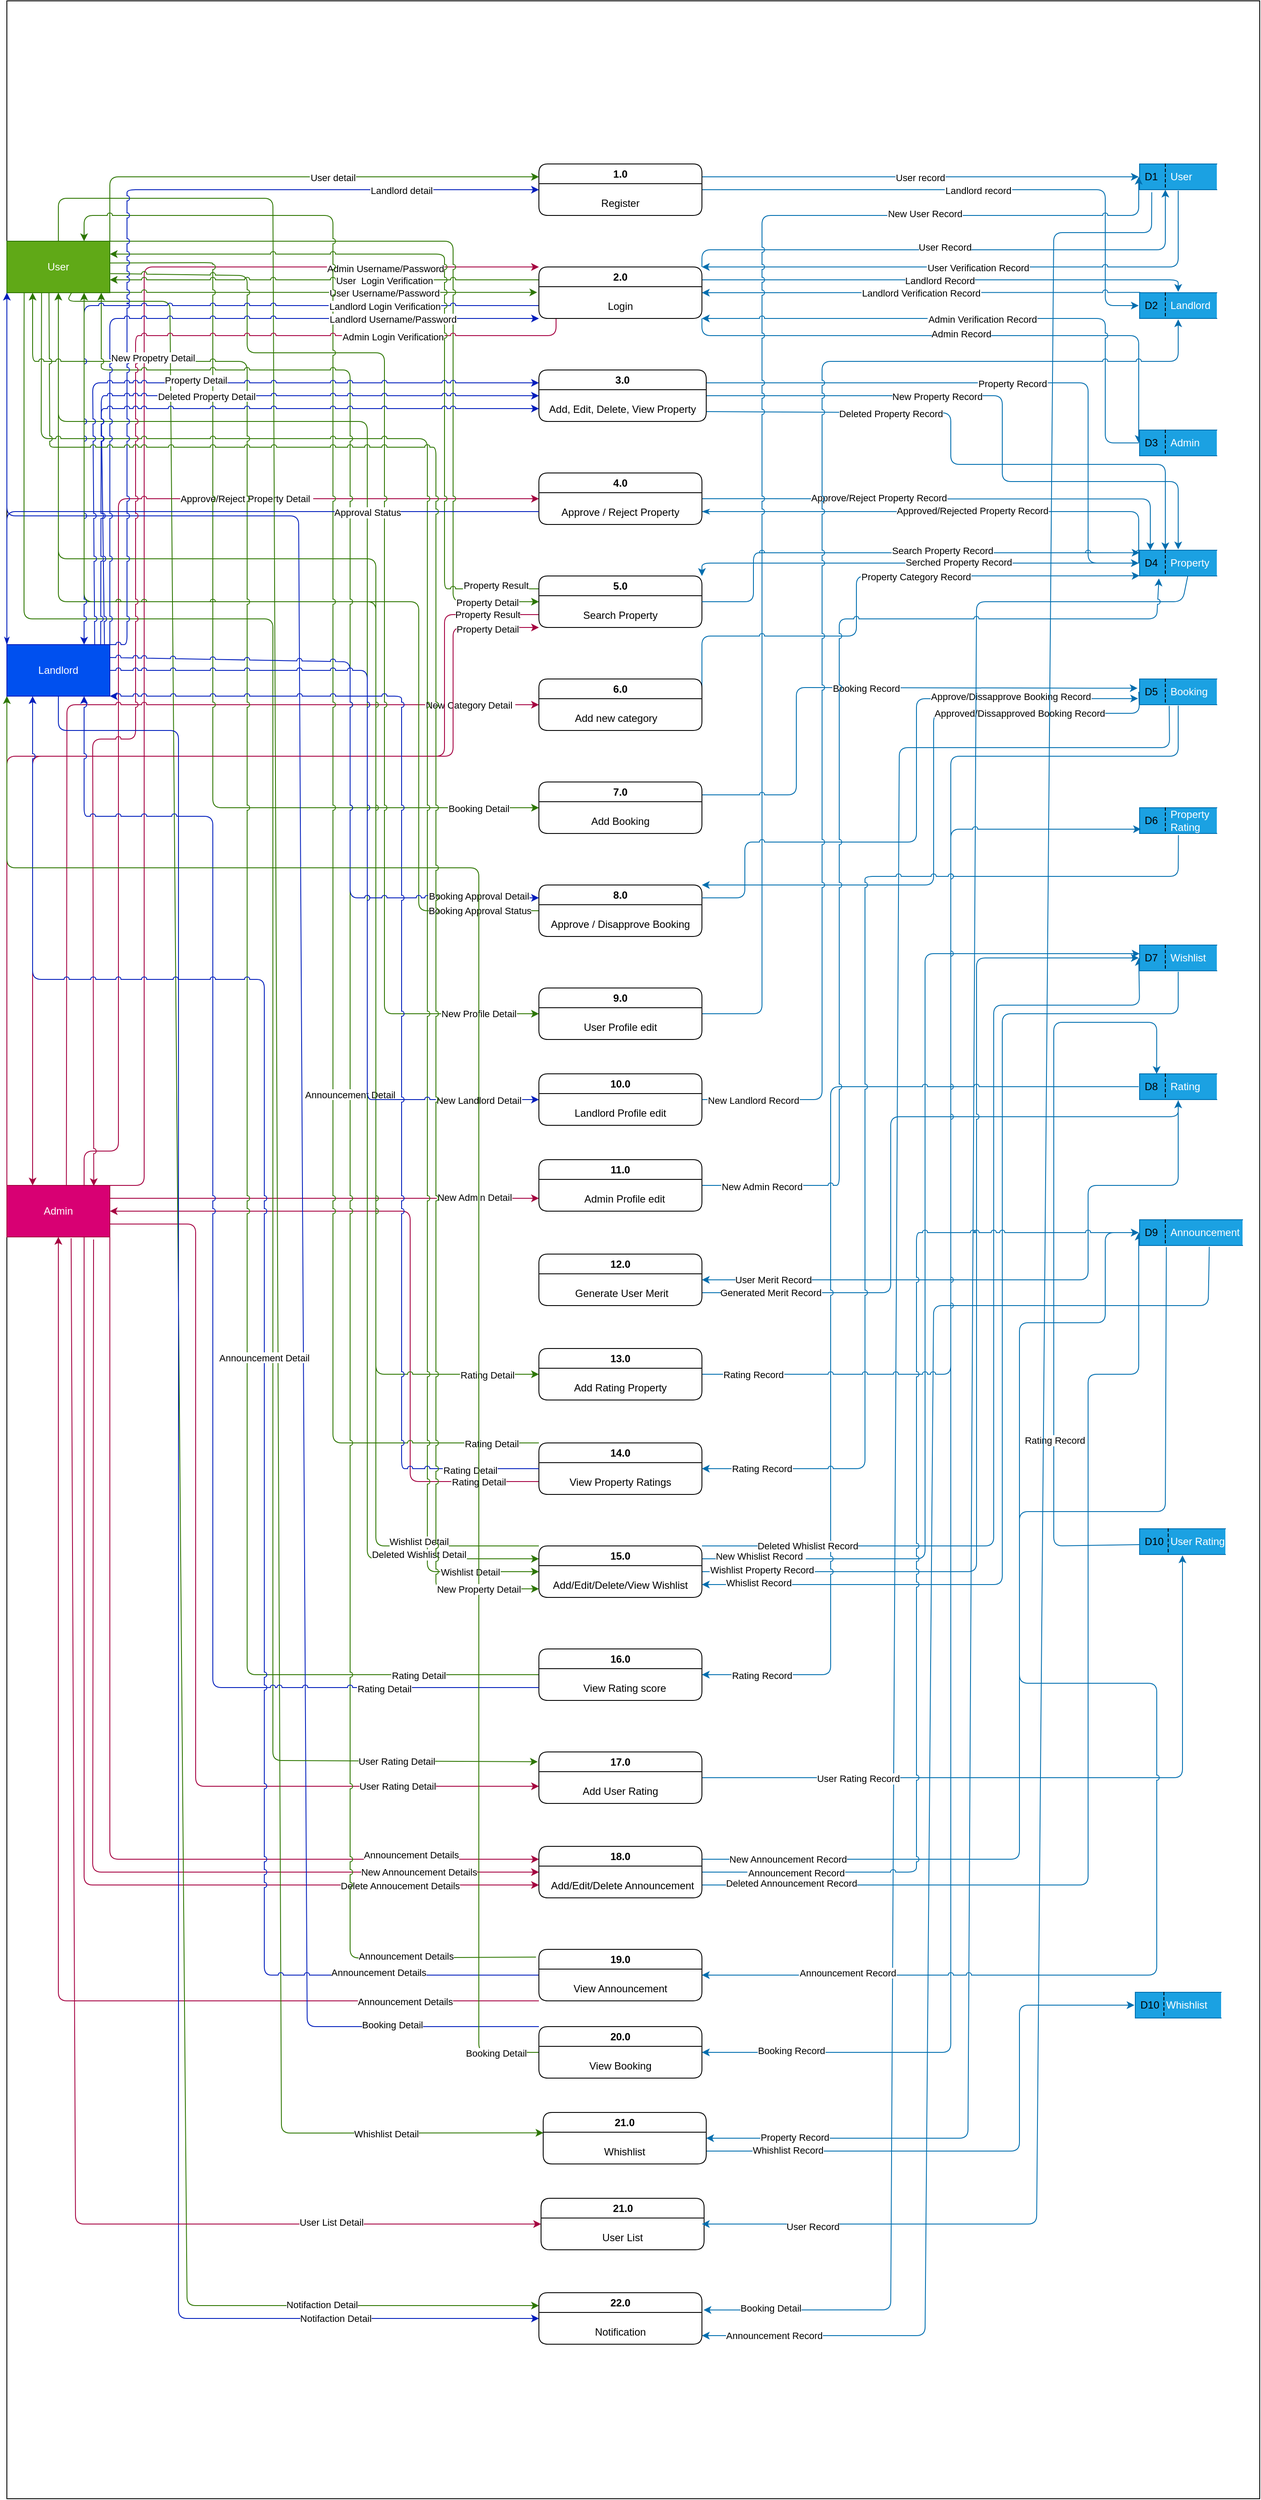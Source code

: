 <mxfile>
    <diagram id="R2lEEEUBdFMjLlhIrx00" name="Page-1">
        <mxGraphModel dx="3023" dy="2726" grid="1" gridSize="10" guides="1" tooltips="1" connect="1" arrows="1" fold="1" page="1" pageScale="1" pageWidth="827" pageHeight="1169" math="0" shadow="0" extFonts="Permanent Marker^https://fonts.googleapis.com/css?family=Permanent+Marker">
            <root>
                <mxCell id="0"/>
                <mxCell id="1" parent="0"/>
                <mxCell id="628" value="" style="whiteSpace=wrap;html=1;fillColor=#FFFFFF;strokeColor=#000000;" parent="1" vertex="1">
                    <mxGeometry x="60" y="-160" width="1460" height="2910" as="geometry"/>
                </mxCell>
                <mxCell id="402" value="" style="edgeStyle=none;exitX=1;exitY=0;exitDx=0;exitDy=0;entryX=0;entryY=0;entryDx=0;entryDy=0;jumpStyle=arc;fillColor=#d80073;strokeColor=#A50040;" parent="1" source="Ci3cu0jDoSGofdBfNgbZ-3" target="169" edge="1">
                    <mxGeometry relative="1" as="geometry">
                        <mxPoint x="320" y="1000" as="targetPoint"/>
                        <Array as="points">
                            <mxPoint x="220" y="1220"/>
                            <mxPoint x="220" y="150"/>
                        </Array>
                    </mxGeometry>
                </mxCell>
                <mxCell id="543" value="Admin Username/Password" style="edgeLabel;html=1;align=center;verticalAlign=middle;resizable=0;points=[];" parent="402" vertex="1" connectable="0">
                    <mxGeometry x="0.766" y="-2" relative="1" as="geometry">
                        <mxPoint x="4" as="offset"/>
                    </mxGeometry>
                </mxCell>
                <mxCell id="426" value="" style="edgeStyle=none;exitX=0.75;exitY=0;exitDx=0;exitDy=0;entryX=0;entryY=0.5;entryDx=0;entryDy=0;jumpStyle=arc;fillColor=#d80073;strokeColor=#A50040;" parent="1" source="Ci3cu0jDoSGofdBfNgbZ-3" target="173" edge="1">
                    <mxGeometry relative="1" as="geometry">
                        <mxPoint x="680" y="420" as="targetPoint"/>
                        <Array as="points">
                            <mxPoint x="150" y="1180"/>
                            <mxPoint x="190" y="1180"/>
                            <mxPoint x="190" y="420"/>
                        </Array>
                    </mxGeometry>
                </mxCell>
                <mxCell id="549" value="Approve/Reject Property Detail&amp;nbsp;" style="edgeLabel;html=1;align=center;verticalAlign=middle;resizable=0;points=[];" parent="426" vertex="1" connectable="0">
                    <mxGeometry x="0.59" y="-1" relative="1" as="geometry">
                        <mxPoint x="-69" y="-1" as="offset"/>
                    </mxGeometry>
                </mxCell>
                <mxCell id="435" value="" style="edgeStyle=none;exitX=0.578;exitY=-0.004;exitDx=0;exitDy=0;entryX=0;entryY=0.5;entryDx=0;entryDy=0;exitPerimeter=0;jumpStyle=arc;fillColor=#d80073;strokeColor=#A50040;" parent="1" source="Ci3cu0jDoSGofdBfNgbZ-3" target="354" edge="1">
                    <mxGeometry relative="1" as="geometry">
                        <Array as="points">
                            <mxPoint x="130" y="660"/>
                        </Array>
                    </mxGeometry>
                </mxCell>
                <mxCell id="436" value="New Category Detail " style="edgeLabel;align=center;verticalAlign=middle;resizable=0;points=[];" parent="435" vertex="1" connectable="0">
                    <mxGeometry relative="1" as="geometry">
                        <mxPoint x="470" y="-5" as="offset"/>
                    </mxGeometry>
                </mxCell>
                <mxCell id="459" value="" style="edgeStyle=none;exitX=1;exitY=0.25;exitDx=0;exitDy=0;jumpStyle=arc;fillColor=#d80073;strokeColor=#A50040;entryX=0;entryY=0.75;entryDx=0;entryDy=0;" parent="1" source="Ci3cu0jDoSGofdBfNgbZ-3" target="449" edge="1">
                    <mxGeometry relative="1" as="geometry">
                        <mxPoint x="700" y="1235" as="targetPoint"/>
                    </mxGeometry>
                </mxCell>
                <mxCell id="460" value="New Admin Detail" style="edgeLabel;align=center;verticalAlign=middle;resizable=0;points=[];" parent="459" vertex="1" connectable="0">
                    <mxGeometry relative="1" as="geometry">
                        <mxPoint x="175" y="-2" as="offset"/>
                    </mxGeometry>
                </mxCell>
                <mxCell id="478" value="" style="edgeStyle=none;exitX=1;exitY=0.5;exitDx=0;exitDy=0;jumpStyle=arc;fillColor=#d80073;strokeColor=#A50040;startArrow=classic;startFill=1;endArrow=none;endFill=0;entryX=0;entryY=0.75;entryDx=0;entryDy=0;" parent="1" source="Ci3cu0jDoSGofdBfNgbZ-3" target="204" edge="1">
                    <mxGeometry relative="1" as="geometry">
                        <mxPoint x="670" y="1560" as="targetPoint"/>
                        <Array as="points">
                            <mxPoint x="530" y="1250"/>
                            <mxPoint x="530" y="1565"/>
                        </Array>
                    </mxGeometry>
                </mxCell>
                <mxCell id="479" value="Rating Detail" style="edgeLabel;align=center;verticalAlign=middle;resizable=0;points=[];" parent="478" vertex="1" connectable="0">
                    <mxGeometry relative="1" as="geometry">
                        <mxPoint x="80" y="257" as="offset"/>
                    </mxGeometry>
                </mxCell>
                <mxCell id="512" value="" style="edgeStyle=none;exitX=1;exitY=1;exitDx=0;exitDy=0;entryX=0;entryY=0.25;entryDx=0;entryDy=0;jumpStyle=arc;fillColor=#d80073;strokeColor=#A50040;" parent="1" source="Ci3cu0jDoSGofdBfNgbZ-3" target="498" edge="1">
                    <mxGeometry relative="1" as="geometry">
                        <Array as="points">
                            <mxPoint x="180" y="2005"/>
                        </Array>
                    </mxGeometry>
                </mxCell>
                <mxCell id="579" value="Announcement Details" style="edgeLabel;html=1;align=center;verticalAlign=middle;resizable=0;points=[];" parent="512" vertex="1" connectable="0">
                    <mxGeometry x="0.73" y="-2" relative="1" as="geometry">
                        <mxPoint x="16" y="-7" as="offset"/>
                    </mxGeometry>
                </mxCell>
                <mxCell id="514" value="" style="edgeStyle=none;exitX=0.842;exitY=1.049;exitDx=0;exitDy=0;exitPerimeter=0;jumpStyle=arc;fillColor=#d80073;strokeColor=#A50040;entryX=0;entryY=0.5;entryDx=0;entryDy=0;" parent="1" source="Ci3cu0jDoSGofdBfNgbZ-3" target="498" edge="1">
                    <mxGeometry relative="1" as="geometry">
                        <Array as="points">
                            <mxPoint x="160" y="2020"/>
                        </Array>
                        <mxPoint x="670" y="2030" as="targetPoint"/>
                    </mxGeometry>
                </mxCell>
                <mxCell id="580" value="New Announcement Details" style="edgeLabel;html=1;align=center;verticalAlign=middle;resizable=0;points=[];" parent="514" vertex="1" connectable="0">
                    <mxGeometry x="0.739" y="3" relative="1" as="geometry">
                        <mxPoint x="24" y="3" as="offset"/>
                    </mxGeometry>
                </mxCell>
                <mxCell id="516" value="" style="edgeStyle=none;exitX=0.75;exitY=1;exitDx=0;exitDy=0;entryX=0;entryY=0.75;entryDx=0;entryDy=0;jumpStyle=arc;fillColor=#d80073;strokeColor=#A50040;" parent="1" source="Ci3cu0jDoSGofdBfNgbZ-3" target="498" edge="1">
                    <mxGeometry relative="1" as="geometry">
                        <Array as="points">
                            <mxPoint x="150" y="2035"/>
                        </Array>
                    </mxGeometry>
                </mxCell>
                <mxCell id="581" value="Delete Annoucement Details" style="edgeLabel;html=1;align=center;verticalAlign=middle;resizable=0;points=[];" parent="516" vertex="1" connectable="0">
                    <mxGeometry x="0.747" y="-1" relative="1" as="geometry">
                        <mxPoint as="offset"/>
                    </mxGeometry>
                </mxCell>
                <mxCell id="520" value="" style="edgeStyle=none;exitX=0.5;exitY=1;exitDx=0;exitDy=0;entryX=0;entryY=1;entryDx=0;entryDy=0;jumpStyle=arc;fillColor=#d80073;strokeColor=#A50040;startArrow=classic;startFill=1;endArrow=none;endFill=0;" parent="1" source="Ci3cu0jDoSGofdBfNgbZ-3" target="500" edge="1">
                    <mxGeometry relative="1" as="geometry">
                        <Array as="points">
                            <mxPoint x="120" y="2170"/>
                        </Array>
                    </mxGeometry>
                </mxCell>
                <mxCell id="584" value="Announcement Details" style="edgeLabel;html=1;align=center;verticalAlign=middle;resizable=0;points=[];" parent="520" vertex="1" connectable="0">
                    <mxGeometry x="0.785" y="-1" relative="1" as="geometry">
                        <mxPoint as="offset"/>
                    </mxGeometry>
                </mxCell>
                <mxCell id="568" style="edgeStyle=none;html=1;exitX=1;exitY=0.75;exitDx=0;exitDy=0;fillColor=#d80073;strokeColor=#A50040;" parent="1" source="Ci3cu0jDoSGofdBfNgbZ-3" edge="1">
                    <mxGeometry relative="1" as="geometry">
                        <mxPoint x="680" y="1920" as="targetPoint"/>
                        <Array as="points">
                            <mxPoint x="280" y="1265"/>
                            <mxPoint x="280" y="1920"/>
                        </Array>
                    </mxGeometry>
                </mxCell>
                <mxCell id="578" value="User Rating Detail" style="edgeLabel;html=1;align=center;verticalAlign=middle;resizable=0;points=[];" parent="568" vertex="1" connectable="0">
                    <mxGeometry x="0.713" relative="1" as="geometry">
                        <mxPoint as="offset"/>
                    </mxGeometry>
                </mxCell>
                <mxCell id="Ci3cu0jDoSGofdBfNgbZ-3" value="Admin" style="rounded=0;whiteSpace=wrap;fillColor=#d80073;fontColor=#ffffff;strokeColor=#A50040;" parent="1" vertex="1">
                    <mxGeometry x="60" y="1220" width="120" height="60" as="geometry"/>
                </mxCell>
                <mxCell id="371" value="" style="edgeStyle=none;exitX=1;exitY=0.25;exitDx=0;exitDy=0;jumpStyle=arc;fillColor=#1ba1e2;strokeColor=#006EAF;" parent="1" source="Ci3cu0jDoSGofdBfNgbZ-5" target="Ci3cu0jDoSGofdBfNgbZ-19" edge="1">
                    <mxGeometry relative="1" as="geometry">
                        <mxPoint x="1380" y="45" as="targetPoint"/>
                    </mxGeometry>
                </mxCell>
                <mxCell id="372" value="User record" style="edgeLabel;align=center;verticalAlign=middle;resizable=0;points=[];" parent="371" vertex="1" connectable="0">
                    <mxGeometry relative="1" as="geometry">
                        <mxPoint as="offset"/>
                    </mxGeometry>
                </mxCell>
                <mxCell id="376" value="" style="edgeStyle=none;exitX=1;exitY=0.5;exitDx=0;exitDy=0;entryX=0;entryY=0.5;entryDx=0;entryDy=0;jumpStyle=arc;fillColor=#1ba1e2;strokeColor=#006EAF;" parent="1" source="Ci3cu0jDoSGofdBfNgbZ-5" target="57" edge="1">
                    <mxGeometry relative="1" as="geometry">
                        <Array as="points">
                            <mxPoint x="1340" y="60"/>
                            <mxPoint x="1340" y="195"/>
                        </Array>
                    </mxGeometry>
                </mxCell>
                <mxCell id="377" value="Landlord record" style="edgeLabel;align=center;verticalAlign=middle;resizable=0;points=[];" parent="376" vertex="1" connectable="0">
                    <mxGeometry relative="1" as="geometry">
                        <mxPoint as="offset"/>
                    </mxGeometry>
                </mxCell>
                <mxCell id="Ci3cu0jDoSGofdBfNgbZ-5" value="1.0" style="swimlane;startSize=23;rounded=1;whiteSpace=wrap;strokeColor=#000000;" parent="1" vertex="1">
                    <mxGeometry x="680" y="30" width="190" height="60" as="geometry"/>
                </mxCell>
                <mxCell id="Ci3cu0jDoSGofdBfNgbZ-6" value="Register" style="text;align=center;verticalAlign=middle;resizable=0;points=[];autosize=1;rotation=0;labelBackgroundColor=default;" parent="Ci3cu0jDoSGofdBfNgbZ-5" vertex="1">
                    <mxGeometry x="60" y="30" width="70" height="30" as="geometry"/>
                </mxCell>
                <mxCell id="390" value="" style="edgeStyle=none;entryX=1;entryY=0;entryDx=0;entryDy=0;jumpStyle=arc;fillColor=#1ba1e2;strokeColor=#006EAF;" parent="1" source="Ci3cu0jDoSGofdBfNgbZ-19" target="169" edge="1">
                    <mxGeometry relative="1" as="geometry">
                        <Array as="points">
                            <mxPoint x="1425" y="150"/>
                        </Array>
                    </mxGeometry>
                </mxCell>
                <mxCell id="391" value="User Verification Record" style="edgeLabel;align=center;verticalAlign=middle;resizable=0;points=[];" parent="390" vertex="1" connectable="0">
                    <mxGeometry relative="1" as="geometry">
                        <mxPoint as="offset"/>
                    </mxGeometry>
                </mxCell>
                <mxCell id="Ci3cu0jDoSGofdBfNgbZ-19" value="User" style="shape=partialRectangle;fillColor=#1ba1e2;align=left;verticalAlign=middle;strokeColor=#006EAF;spacingLeft=34;rotatable=0;points=[[0,0.5],[1,0.5]];portConstraint=eastwest;dropTarget=0;strokeWidth=1;perimeterSpacing=1;right=0;whiteSpace=wrap;fontColor=#ffffff;" parent="1" vertex="1">
                    <mxGeometry x="1380" y="30" width="90" height="30" as="geometry"/>
                </mxCell>
                <mxCell id="Ci3cu0jDoSGofdBfNgbZ-20" value="D1" style="shape=partialRectangle;top=0;left=0;bottom=0;fillColor=none;stokeWidth=1;dashed=1;align=left;verticalAlign=middle;spacingLeft=4;spacingRight=4;overflow=hidden;rotatable=0;points=[];portConstraint=eastwest;part=1;strokeColor=default;whiteSpace=wrap;" parent="Ci3cu0jDoSGofdBfNgbZ-19" vertex="1" connectable="0">
                    <mxGeometry width="30" height="30" as="geometry"/>
                </mxCell>
                <mxCell id="399" value="" style="edgeStyle=none;entryX=1;entryY=0.5;entryDx=0;entryDy=0;exitX=0.021;exitY=0.021;exitDx=0;exitDy=0;exitPerimeter=0;jumpStyle=arc;fillColor=#1ba1e2;strokeColor=#006EAF;" parent="1" source="57" target="169" edge="1">
                    <mxGeometry relative="1" as="geometry">
                        <mxPoint x="1370" y="180" as="sourcePoint"/>
                    </mxGeometry>
                </mxCell>
                <mxCell id="400" value="Landlord Verification Record" style="edgeLabel;align=center;verticalAlign=middle;resizable=0;points=[];" parent="399" vertex="1" connectable="0">
                    <mxGeometry relative="1" as="geometry">
                        <mxPoint as="offset"/>
                    </mxGeometry>
                </mxCell>
                <mxCell id="57" value="Landlord" style="shape=partialRectangle;fillColor=#1ba1e2;align=left;verticalAlign=middle;strokeColor=#006EAF;spacingLeft=34;rotatable=0;points=[[0,0.5],[1,0.5]];portConstraint=eastwest;dropTarget=0;strokeWidth=1;perimeterSpacing=1;right=0;whiteSpace=wrap;fontColor=#ffffff;" parent="1" vertex="1">
                    <mxGeometry x="1380" y="180" width="90" height="30" as="geometry"/>
                </mxCell>
                <mxCell id="58" value="D2" style="shape=partialRectangle;top=0;left=0;bottom=0;fillColor=none;stokeWidth=1;dashed=1;align=left;verticalAlign=middle;spacingLeft=4;spacingRight=4;overflow=hidden;rotatable=0;points=[];portConstraint=eastwest;part=1;strokeColor=default;whiteSpace=wrap;" parent="57" connectable="0" vertex="1">
                    <mxGeometry width="30" height="30" as="geometry"/>
                </mxCell>
                <mxCell id="368" value="" style="edgeStyle=none;exitX=1;exitY=0.25;exitDx=0;exitDy=0;entryX=0;entryY=0.25;entryDx=0;entryDy=0;jumpStyle=arc;fillColor=#60a917;strokeColor=#2D7600;" parent="1" source="139" target="Ci3cu0jDoSGofdBfNgbZ-5" edge="1">
                    <mxGeometry relative="1" as="geometry">
                        <Array as="points">
                            <mxPoint x="180" y="45"/>
                        </Array>
                    </mxGeometry>
                </mxCell>
                <mxCell id="370" value="User detail" style="edgeLabel;align=center;verticalAlign=middle;resizable=0;points=[];" parent="368" vertex="1" connectable="0">
                    <mxGeometry relative="1" as="geometry">
                        <mxPoint x="55" as="offset"/>
                    </mxGeometry>
                </mxCell>
                <mxCell id="386" value="" style="edgeStyle=none;exitX=1;exitY=1;exitDx=0;exitDy=0;entryX=0;entryY=0.5;entryDx=0;entryDy=0;jumpStyle=arc;fillColor=#60a917;strokeColor=#2D7600;" parent="1" edge="1">
                    <mxGeometry relative="1" as="geometry">
                        <mxPoint x="180" y="179.57" as="sourcePoint"/>
                        <mxPoint x="678" y="179.57" as="targetPoint"/>
                    </mxGeometry>
                </mxCell>
                <mxCell id="388" value="User Username/Password" style="edgeLabel;align=center;verticalAlign=middle;resizable=0;points=[];" parent="386" vertex="1" connectable="0">
                    <mxGeometry relative="1" as="geometry">
                        <mxPoint x="71" as="offset"/>
                    </mxGeometry>
                </mxCell>
                <mxCell id="428" value="" style="edgeStyle=none;exitX=1;exitY=0;exitDx=0;exitDy=0;entryX=0;entryY=0.5;entryDx=0;entryDy=0;jumpStyle=arc;fillColor=#60a917;strokeColor=#2D7600;" parent="1" source="139" target="196" edge="1">
                    <mxGeometry relative="1" as="geometry">
                        <Array as="points">
                            <mxPoint x="580" y="120"/>
                            <mxPoint x="580" y="540"/>
                            <mxPoint x="630" y="540"/>
                        </Array>
                    </mxGeometry>
                </mxCell>
                <mxCell id="430" value="Property Detail" style="edgeLabel;align=center;verticalAlign=middle;resizable=0;points=[];" parent="428" vertex="1" connectable="0">
                    <mxGeometry relative="1" as="geometry">
                        <mxPoint x="40" y="360" as="offset"/>
                    </mxGeometry>
                </mxCell>
                <mxCell id="439" value="" style="edgeStyle=none;exitX=0.993;exitY=0.422;exitDx=0;exitDy=0;exitPerimeter=0;jumpStyle=arc;fillColor=#60a917;strokeColor=#2D7600;" parent="1" source="139" edge="1">
                    <mxGeometry relative="1" as="geometry">
                        <mxPoint x="680" y="780" as="targetPoint"/>
                        <Array as="points">
                            <mxPoint x="300" y="145"/>
                            <mxPoint x="300" y="780"/>
                        </Array>
                    </mxGeometry>
                </mxCell>
                <mxCell id="440" value="Booking Detail" style="edgeLabel;align=center;verticalAlign=middle;resizable=0;points=[];" parent="439" vertex="1" connectable="0">
                    <mxGeometry relative="1" as="geometry">
                        <mxPoint x="310" y="188" as="offset"/>
                    </mxGeometry>
                </mxCell>
                <mxCell id="451" value="" style="edgeStyle=none;exitX=1.005;exitY=0.629;exitDx=0;exitDy=0;exitPerimeter=0;jumpStyle=arc;fillColor=#60a917;strokeColor=#2D7600;" parent="1" source="139" edge="1">
                    <mxGeometry relative="1" as="geometry">
                        <mxPoint x="680" y="1020" as="targetPoint"/>
                        <Array as="points">
                            <mxPoint x="340" y="160"/>
                            <mxPoint x="340" y="250"/>
                            <mxPoint x="500" y="250"/>
                            <mxPoint x="500" y="1020"/>
                        </Array>
                    </mxGeometry>
                </mxCell>
                <mxCell id="452" value="New Profile Detail" style="edgeLabel;align=center;verticalAlign=middle;resizable=0;points=[];" parent="451" vertex="1" connectable="0">
                    <mxGeometry relative="1" as="geometry">
                        <mxPoint x="110" y="499" as="offset"/>
                    </mxGeometry>
                </mxCell>
                <mxCell id="473" value="" style="edgeStyle=none;exitX=0.5;exitY=1;exitDx=0;exitDy=0;entryX=0;entryY=0.5;entryDx=0;entryDy=0;jumpStyle=arc;fillColor=#60a917;strokeColor=#2D7600;" parent="1" source="139" target="463" edge="1">
                    <mxGeometry relative="1" as="geometry">
                        <Array as="points">
                            <mxPoint x="120" y="540"/>
                            <mxPoint x="490" y="540"/>
                            <mxPoint x="490" y="1440"/>
                        </Array>
                    </mxGeometry>
                </mxCell>
                <mxCell id="474" value="Rating Detail" style="edgeLabel;align=center;verticalAlign=middle;resizable=0;points=[];" parent="473" vertex="1" connectable="0">
                    <mxGeometry relative="1" as="geometry">
                        <mxPoint x="130" y="720" as="offset"/>
                    </mxGeometry>
                </mxCell>
                <mxCell id="483" value="" style="edgeStyle=none;exitX=0.75;exitY=0;exitDx=0;exitDy=0;entryX=0;entryY=0;entryDx=0;entryDy=0;jumpStyle=arc;fillColor=#60a917;strokeColor=#2D7600;startArrow=classic;startFill=1;endArrow=none;endFill=0;" parent="1" source="139" target="204" edge="1">
                    <mxGeometry relative="1" as="geometry">
                        <Array as="points">
                            <mxPoint x="150" y="90"/>
                            <mxPoint x="440" y="90"/>
                            <mxPoint x="440" y="1520"/>
                        </Array>
                    </mxGeometry>
                </mxCell>
                <mxCell id="484" value="Rating Detail" style="edgeLabel;align=center;verticalAlign=middle;resizable=0;points=[];" parent="483" vertex="1" connectable="0">
                    <mxGeometry relative="1" as="geometry">
                        <mxPoint x="185" y="755" as="offset"/>
                    </mxGeometry>
                </mxCell>
                <mxCell id="487" value="" style="edgeStyle=none;exitX=0.337;exitY=0.991;exitDx=0;exitDy=0;entryX=0;entryY=0.5;entryDx=0;entryDy=0;exitPerimeter=0;jumpStyle=arc;fillColor=#60a917;strokeColor=#2D7600;" parent="1" source="139" target="208" edge="1">
                    <mxGeometry relative="1" as="geometry">
                        <Array as="points">
                            <mxPoint x="100" y="350"/>
                            <mxPoint x="550" y="350"/>
                            <mxPoint x="550" y="1670"/>
                        </Array>
                    </mxGeometry>
                </mxCell>
                <mxCell id="488" value="Wishlist Detail" style="edgeLabel;align=center;verticalAlign=middle;resizable=0;points=[];" parent="487" vertex="1" connectable="0">
                    <mxGeometry relative="1" as="geometry">
                        <mxPoint x="50" y="905" as="offset"/>
                    </mxGeometry>
                </mxCell>
                <mxCell id="493" value="" style="edgeStyle=none;exitX=0.25;exitY=1;exitDx=0;exitDy=0;entryX=0;entryY=0.5;entryDx=0;entryDy=0;jumpStyle=arc;fillColor=#60a917;strokeColor=#2D7600;startArrow=classic;startFill=1;endArrow=none;endFill=0;" parent="1" source="139" target="210" edge="1">
                    <mxGeometry relative="1" as="geometry">
                        <Array as="points">
                            <mxPoint x="90" y="260"/>
                            <mxPoint x="340" y="260"/>
                            <mxPoint x="340" y="1790"/>
                        </Array>
                    </mxGeometry>
                </mxCell>
                <mxCell id="494" value="Rating Detail" style="edgeLabel;align=center;verticalAlign=middle;resizable=0;points=[];" parent="493" vertex="1" connectable="0">
                    <mxGeometry relative="1" as="geometry">
                        <mxPoint x="200" y="760" as="offset"/>
                    </mxGeometry>
                </mxCell>
                <mxCell id="524" value="" style="edgeStyle=none;entryX=-0.018;entryY=0.151;entryDx=0;entryDy=0;jumpStyle=arc;fillColor=#60a917;strokeColor=#2D7600;startArrow=classic;startFill=1;endArrow=none;endFill=0;entryPerimeter=0;" parent="1" target="500" edge="1">
                    <mxGeometry relative="1" as="geometry">
                        <mxPoint x="170" y="180" as="sourcePoint"/>
                        <Array as="points">
                            <mxPoint x="170" y="270"/>
                            <mxPoint x="460" y="270"/>
                            <mxPoint x="460" y="2120"/>
                        </Array>
                    </mxGeometry>
                </mxCell>
                <mxCell id="525" value="Announcement Detail" style="edgeLabel;align=center;verticalAlign=middle;resizable=0;points=[];" parent="524" vertex="1" connectable="0">
                    <mxGeometry relative="1" as="geometry">
                        <mxPoint as="offset"/>
                    </mxGeometry>
                </mxCell>
                <mxCell id="582" value="Announcement Details" style="edgeLabel;html=1;align=center;verticalAlign=middle;resizable=0;points=[];" parent="524" vertex="1" connectable="0">
                    <mxGeometry x="0.876" y="2" relative="1" as="geometry">
                        <mxPoint as="offset"/>
                    </mxGeometry>
                </mxCell>
                <mxCell id="536" style="edgeStyle=none;html=1;exitX=0;exitY=1;exitDx=0;exitDy=0;entryX=0;entryY=0;entryDx=0;entryDy=0;startArrow=classic;startFill=1;endArrow=none;endFill=0;fillColor=#0050ef;strokeColor=#001DBC;" parent="1" source="139" target="530" edge="1">
                    <mxGeometry relative="1" as="geometry">
                        <Array as="points">
                            <mxPoint x="60" y="440"/>
                            <mxPoint x="400" y="440"/>
                            <mxPoint x="410" y="2200"/>
                        </Array>
                    </mxGeometry>
                </mxCell>
                <mxCell id="538" value="Booking Detail" style="edgeLabel;html=1;align=center;verticalAlign=middle;resizable=0;points=[];" parent="536" vertex="1" connectable="0">
                    <mxGeometry x="0.869" y="2" relative="1" as="geometry">
                        <mxPoint x="1" as="offset"/>
                    </mxGeometry>
                </mxCell>
                <mxCell id="558" style="edgeStyle=none;html=1;exitX=0.168;exitY=0.986;exitDx=0;exitDy=0;startArrow=none;startFill=0;endArrow=classic;endFill=1;entryX=-0.007;entryY=0.191;entryDx=0;entryDy=0;exitPerimeter=0;entryPerimeter=0;fillColor=#60a917;strokeColor=#2D7600;" parent="1" source="139" target="350" edge="1">
                    <mxGeometry relative="1" as="geometry">
                        <mxPoint x="550" y="1820" as="targetPoint"/>
                        <Array as="points">
                            <mxPoint x="80" y="240"/>
                            <mxPoint x="80" y="560"/>
                            <mxPoint x="370" y="560"/>
                            <mxPoint x="370" y="1890"/>
                        </Array>
                    </mxGeometry>
                </mxCell>
                <mxCell id="575" value="User Rating Detail" style="edgeLabel;html=1;align=center;verticalAlign=middle;resizable=0;points=[];" parent="558" vertex="1" connectable="0">
                    <mxGeometry x="0.857" relative="1" as="geometry">
                        <mxPoint as="offset"/>
                    </mxGeometry>
                </mxCell>
                <mxCell id="611" style="edgeStyle=none;html=1;exitX=0.5;exitY=1;exitDx=0;exitDy=0;entryX=0;entryY=0.25;entryDx=0;entryDy=0;startArrow=none;startFill=0;endArrow=classic;endFill=1;fillColor=#60a917;strokeColor=#2D7600;" parent="1" source="139" target="208" edge="1">
                    <mxGeometry relative="1" as="geometry">
                        <Array as="points">
                            <mxPoint x="120" y="330"/>
                            <mxPoint x="480" y="330"/>
                            <mxPoint x="480" y="1655"/>
                        </Array>
                    </mxGeometry>
                </mxCell>
                <mxCell id="612" value="Deleted Wishlist Detail" style="edgeLabel;html=1;align=center;verticalAlign=middle;resizable=0;points=[];" parent="611" vertex="1" connectable="0">
                    <mxGeometry x="0.952" relative="1" as="geometry">
                        <mxPoint x="-91" y="-5" as="offset"/>
                    </mxGeometry>
                </mxCell>
                <mxCell id="636" style="edgeStyle=none;html=1;exitX=0.5;exitY=0;exitDx=0;exitDy=0;entryX=0.001;entryY=0.396;entryDx=0;entryDy=0;entryPerimeter=0;fillColor=#60a917;strokeColor=#2D7600;" parent="1" source="139" target="630" edge="1">
                    <mxGeometry relative="1" as="geometry">
                        <Array as="points">
                            <mxPoint x="120" y="70"/>
                            <mxPoint x="370" y="70"/>
                            <mxPoint x="380" y="2324"/>
                        </Array>
                    </mxGeometry>
                </mxCell>
                <mxCell id="638" value="Whishlist Detail" style="edgeLabel;html=1;align=center;verticalAlign=middle;resizable=0;points=[];" parent="636" vertex="1" connectable="0">
                    <mxGeometry x="0.872" y="-1" relative="1" as="geometry">
                        <mxPoint as="offset"/>
                    </mxGeometry>
                </mxCell>
                <mxCell id="665" style="edgeStyle=none;html=1;exitX=0.628;exitY=0.998;exitDx=0;exitDy=0;entryX=0;entryY=0.25;entryDx=0;entryDy=0;strokeColor=#2D7600;exitPerimeter=0;fillColor=#60a917;" edge="1" parent="1" source="139" target="656">
                    <mxGeometry relative="1" as="geometry">
                        <Array as="points">
                            <mxPoint x="130" y="190"/>
                            <mxPoint x="250" y="190"/>
                            <mxPoint x="270" y="2525"/>
                        </Array>
                    </mxGeometry>
                </mxCell>
                <mxCell id="666" value="Notifaction Detail" style="edgeLabel;html=1;align=center;verticalAlign=middle;resizable=0;points=[];" vertex="1" connectable="0" parent="665">
                    <mxGeometry x="0.824" y="1" relative="1" as="geometry">
                        <mxPoint as="offset"/>
                    </mxGeometry>
                </mxCell>
                <mxCell id="139" value="User" style="rounded=0;whiteSpace=wrap;fillColor=#60a917;fontColor=#ffffff;strokeColor=#2D7600;" parent="1" vertex="1">
                    <mxGeometry x="60" y="120" width="120" height="60" as="geometry"/>
                </mxCell>
                <mxCell id="387" value="" style="edgeStyle=none;exitX=0;exitY=0.25;exitDx=0;exitDy=0;entryX=1;entryY=0.75;entryDx=0;entryDy=0;jumpStyle=arc;fillColor=#60a917;strokeColor=#2D7600;" parent="1" source="169" target="139" edge="1">
                    <mxGeometry relative="1" as="geometry"/>
                </mxCell>
                <mxCell id="389" value="User  Login Verification" style="edgeLabel;align=center;verticalAlign=middle;resizable=0;points=[];" parent="387" vertex="1" connectable="0">
                    <mxGeometry relative="1" as="geometry">
                        <mxPoint x="70" as="offset"/>
                    </mxGeometry>
                </mxCell>
                <mxCell id="394" value="" style="edgeStyle=none;exitX=0;exitY=0.75;exitDx=0;exitDy=0;entryX=0.75;entryY=0;entryDx=0;entryDy=0;jumpStyle=arc;fillColor=#0050ef;strokeColor=#001DBC;" parent="1" source="169" target="215" edge="1">
                    <mxGeometry relative="1" as="geometry">
                        <Array as="points">
                            <mxPoint x="150" y="195"/>
                        </Array>
                    </mxGeometry>
                </mxCell>
                <mxCell id="395" value="Landlord Login Verification" style="edgeLabel;align=center;verticalAlign=middle;resizable=0;points=[];" parent="394" vertex="1" connectable="0">
                    <mxGeometry relative="1" as="geometry">
                        <mxPoint x="283" as="offset"/>
                    </mxGeometry>
                </mxCell>
                <mxCell id="406" value="" style="edgeStyle=none;entryX=0.844;entryY=0.012;entryDx=0;entryDy=0;entryPerimeter=0;jumpStyle=arc;fillColor=#d80073;strokeColor=#A50040;" parent="1" target="Ci3cu0jDoSGofdBfNgbZ-3" edge="1">
                    <mxGeometry relative="1" as="geometry">
                        <mxPoint x="370" y="480" as="targetPoint"/>
                        <mxPoint x="700" y="210" as="sourcePoint"/>
                        <Array as="points">
                            <mxPoint x="700" y="230"/>
                            <mxPoint x="210" y="230"/>
                            <mxPoint x="210" y="700"/>
                            <mxPoint x="160" y="700"/>
                        </Array>
                    </mxGeometry>
                </mxCell>
                <mxCell id="408" value="Admin Login Verification" style="edgeLabel;align=center;verticalAlign=middle;resizable=0;points=[];" parent="406" vertex="1" connectable="0">
                    <mxGeometry relative="1" as="geometry">
                        <mxPoint x="300" y="-265" as="offset"/>
                    </mxGeometry>
                </mxCell>
                <mxCell id="564" style="edgeStyle=none;html=1;exitX=1;exitY=0.25;exitDx=0;exitDy=0;fillColor=#1ba1e2;strokeColor=#006EAF;" parent="1" source="169" target="57" edge="1">
                    <mxGeometry relative="1" as="geometry">
                        <Array as="points">
                            <mxPoint x="1360" y="165"/>
                            <mxPoint x="1425" y="165"/>
                        </Array>
                    </mxGeometry>
                </mxCell>
                <mxCell id="570" value="Landlord Record" style="edgeLabel;html=1;align=center;verticalAlign=middle;resizable=0;points=[];" parent="564" vertex="1" connectable="0">
                    <mxGeometry x="-0.026" y="-1" relative="1" as="geometry">
                        <mxPoint as="offset"/>
                    </mxGeometry>
                </mxCell>
                <mxCell id="566" style="edgeStyle=none;html=1;exitX=1;exitY=1;exitDx=0;exitDy=0;entryX=0;entryY=0.5;entryDx=0;entryDy=0;fillColor=#1ba1e2;strokeColor=#006EAF;" parent="1" source="169" target="360" edge="1">
                    <mxGeometry relative="1" as="geometry">
                        <mxPoint x="1360" y="730" as="targetPoint"/>
                        <Array as="points">
                            <mxPoint x="870" y="230"/>
                            <mxPoint x="1379" y="230"/>
                        </Array>
                    </mxGeometry>
                </mxCell>
                <mxCell id="571" value="Admin Record" style="edgeLabel;html=1;align=center;verticalAlign=middle;resizable=0;points=[];" parent="566" vertex="1" connectable="0">
                    <mxGeometry x="-0.017" y="2" relative="1" as="geometry">
                        <mxPoint as="offset"/>
                    </mxGeometry>
                </mxCell>
                <mxCell id="567" style="edgeStyle=none;html=1;exitX=1;exitY=0;exitDx=0;exitDy=0;entryX=0.337;entryY=0.969;entryDx=0;entryDy=0;entryPerimeter=0;fillColor=#1ba1e2;strokeColor=#006EAF;" parent="1" source="169" target="Ci3cu0jDoSGofdBfNgbZ-19" edge="1">
                    <mxGeometry relative="1" as="geometry">
                        <mxPoint x="1380" y="40" as="targetPoint"/>
                        <Array as="points">
                            <mxPoint x="870" y="130"/>
                            <mxPoint x="1410" y="130"/>
                        </Array>
                    </mxGeometry>
                </mxCell>
                <mxCell id="569" value="User Record" style="edgeLabel;html=1;align=center;verticalAlign=middle;resizable=0;points=[];" parent="567" vertex="1" connectable="0">
                    <mxGeometry x="-0.038" y="3" relative="1" as="geometry">
                        <mxPoint as="offset"/>
                    </mxGeometry>
                </mxCell>
                <mxCell id="169" value="2.0" style="swimlane;startSize=23;rounded=1;whiteSpace=wrap;strokeColor=#000000;" parent="1" vertex="1">
                    <mxGeometry x="680" y="150" width="190" height="60" as="geometry"/>
                </mxCell>
                <mxCell id="170" value="Login" style="text;align=center;verticalAlign=middle;resizable=0;points=[];autosize=1;strokeColor=none;fillColor=none;rotation=0;labelBackgroundColor=default;" parent="169" vertex="1">
                    <mxGeometry x="70" y="30" width="50" height="30" as="geometry"/>
                </mxCell>
                <mxCell id="414" value="" style="edgeStyle=none;exitX=1;exitY=0.25;exitDx=0;exitDy=0;entryX=0;entryY=0.5;entryDx=0;entryDy=0;jumpStyle=arc;fillColor=#1ba1e2;strokeColor=#006EAF;" parent="1" source="171" target="362" edge="1">
                    <mxGeometry relative="1" as="geometry">
                        <Array as="points">
                            <mxPoint x="1320" y="285"/>
                            <mxPoint x="1320" y="495"/>
                        </Array>
                    </mxGeometry>
                </mxCell>
                <mxCell id="415" value="Property Record" style="edgeLabel;align=center;verticalAlign=middle;resizable=0;points=[];" parent="414" vertex="1" connectable="0">
                    <mxGeometry relative="1" as="geometry">
                        <mxPoint as="offset"/>
                    </mxGeometry>
                </mxCell>
                <mxCell id="545" style="edgeStyle=none;html=1;exitX=1;exitY=0.5;exitDx=0;exitDy=0;startArrow=none;startFill=0;fillColor=#1ba1e2;strokeColor=#006EAF;" parent="1" source="171" target="362" edge="1">
                    <mxGeometry relative="1" as="geometry">
                        <Array as="points">
                            <mxPoint x="1220" y="300"/>
                            <mxPoint x="1220" y="400"/>
                            <mxPoint x="1425" y="400"/>
                        </Array>
                    </mxGeometry>
                </mxCell>
                <mxCell id="546" value="New Property Record" style="edgeLabel;html=1;align=center;verticalAlign=middle;resizable=0;points=[];" parent="545" vertex="1" connectable="0">
                    <mxGeometry x="-0.262" y="-1" relative="1" as="geometry">
                        <mxPoint as="offset"/>
                    </mxGeometry>
                </mxCell>
                <mxCell id="547" style="edgeStyle=none;html=1;exitX=1.012;exitY=0.618;exitDx=0;exitDy=0;entryX=0.337;entryY=0.031;entryDx=0;entryDy=0;startArrow=none;startFill=0;entryPerimeter=0;fillColor=#1ba1e2;strokeColor=#006EAF;exitPerimeter=0;" parent="1" source="172" target="362" edge="1">
                    <mxGeometry relative="1" as="geometry">
                        <Array as="points">
                            <mxPoint x="1160" y="320"/>
                            <mxPoint x="1160" y="380"/>
                            <mxPoint x="1410" y="380"/>
                        </Array>
                    </mxGeometry>
                </mxCell>
                <mxCell id="548" value="Deleted Property Record" style="edgeLabel;html=1;align=center;verticalAlign=middle;resizable=0;points=[];" parent="547" vertex="1" connectable="0">
                    <mxGeometry x="-0.318" y="-2" relative="1" as="geometry">
                        <mxPoint x="-22" y="-1" as="offset"/>
                    </mxGeometry>
                </mxCell>
                <mxCell id="171" value="3.0" style="swimlane;startSize=23;rounded=1;whiteSpace=wrap;strokeColor=#000000;" parent="1" vertex="1">
                    <mxGeometry x="680" y="270" width="195" height="60" as="geometry"/>
                </mxCell>
                <mxCell id="172" value="Add, Edit, Delete, View Property" style="text;align=center;verticalAlign=middle;resizable=0;points=[];autosize=1;strokeColor=none;fillColor=none;rotation=0;labelBackgroundColor=default;" parent="171" vertex="1">
                    <mxGeometry x="2.5" y="30" width="190" height="30" as="geometry"/>
                </mxCell>
                <mxCell id="550" style="edgeStyle=none;html=1;exitX=1;exitY=0.5;exitDx=0;exitDy=0;entryX=0.147;entryY=0.031;entryDx=0;entryDy=0;startArrow=none;startFill=0;entryPerimeter=0;fillColor=#1ba1e2;strokeColor=#006EAF;" parent="1" source="173" target="362" edge="1">
                    <mxGeometry relative="1" as="geometry">
                        <mxPoint x="872.5" y="410.0" as="sourcePoint"/>
                        <mxPoint x="1394.84" y="468.378" as="targetPoint"/>
                        <Array as="points">
                            <mxPoint x="1142.5" y="420.21"/>
                            <mxPoint x="1392.5" y="420.21"/>
                        </Array>
                    </mxGeometry>
                </mxCell>
                <mxCell id="551" value="Approve/Reject Property Record" style="edgeLabel;html=1;align=center;verticalAlign=middle;resizable=0;points=[];" parent="550" vertex="1" connectable="0">
                    <mxGeometry x="-0.295" y="1" relative="1" as="geometry">
                        <mxPoint as="offset"/>
                    </mxGeometry>
                </mxCell>
                <mxCell id="593" style="edgeStyle=none;html=1;exitX=1;exitY=0.75;exitDx=0;exitDy=0;entryX=0;entryY=0.5;entryDx=0;entryDy=0;startArrow=classicThin;startFill=1;endArrow=none;endFill=0;fillColor=#1ba1e2;strokeColor=#006EAF;" parent="1" source="173" target="362" edge="1">
                    <mxGeometry relative="1" as="geometry">
                        <Array as="points">
                            <mxPoint x="1379" y="435"/>
                        </Array>
                    </mxGeometry>
                </mxCell>
                <mxCell id="594" value="Approved/Rejected Property Record" style="edgeLabel;html=1;align=center;verticalAlign=middle;resizable=0;points=[];" parent="593" vertex="1" connectable="0">
                    <mxGeometry x="0.105" y="1" relative="1" as="geometry">
                        <mxPoint as="offset"/>
                    </mxGeometry>
                </mxCell>
                <mxCell id="173" value="4.0" style="swimlane;startSize=23;rounded=1;whiteSpace=wrap;strokeColor=#000000;" parent="1" vertex="1">
                    <mxGeometry x="680" y="390" width="190" height="60" as="geometry"/>
                </mxCell>
                <mxCell id="174" value="Approve / Reject Property" style="text;align=center;verticalAlign=middle;resizable=0;points=[];autosize=1;strokeColor=none;fillColor=none;rotation=0;labelBackgroundColor=default;" parent="173" vertex="1">
                    <mxGeometry x="15" y="30" width="160" height="30" as="geometry"/>
                </mxCell>
                <mxCell id="431" value="" style="edgeStyle=none;exitX=0;exitY=0.25;exitDx=0;exitDy=0;entryX=1;entryY=0.25;entryDx=0;entryDy=0;jumpStyle=arc;fillColor=#60a917;strokeColor=#2D7600;" parent="1" source="196" target="139" edge="1">
                    <mxGeometry relative="1" as="geometry">
                        <Array as="points">
                            <mxPoint x="570" y="525"/>
                            <mxPoint x="570" y="135"/>
                        </Array>
                    </mxGeometry>
                </mxCell>
                <mxCell id="432" value="Property Result" style="edgeLabel;align=center;verticalAlign=middle;resizable=0;points=[];" parent="431" vertex="1" connectable="0">
                    <mxGeometry relative="1" as="geometry">
                        <mxPoint x="60" y="330" as="offset"/>
                    </mxGeometry>
                </mxCell>
                <mxCell id="597" style="edgeStyle=none;html=1;exitX=0;exitY=0.75;exitDx=0;exitDy=0;entryX=0.25;entryY=0;entryDx=0;entryDy=0;startArrow=none;startFill=0;endArrow=classic;endFill=1;fillColor=#d80073;strokeColor=#A50040;" parent="1" source="196" target="Ci3cu0jDoSGofdBfNgbZ-3" edge="1">
                    <mxGeometry relative="1" as="geometry">
                        <Array as="points">
                            <mxPoint x="570" y="555"/>
                            <mxPoint x="570" y="720"/>
                            <mxPoint x="90" y="720"/>
                        </Array>
                    </mxGeometry>
                </mxCell>
                <mxCell id="598" value="Property Result" style="edgeLabel;html=1;align=center;verticalAlign=middle;resizable=0;points=[];" parent="597" vertex="1" connectable="0">
                    <mxGeometry x="-0.949" relative="1" as="geometry">
                        <mxPoint x="-28" as="offset"/>
                    </mxGeometry>
                </mxCell>
                <mxCell id="599" style="edgeStyle=none;html=1;entryX=0;entryY=0;entryDx=0;entryDy=0;startArrow=classic;startFill=1;endArrow=none;endFill=0;fillColor=#d80073;strokeColor=#A50040;" parent="1" target="Ci3cu0jDoSGofdBfNgbZ-3" edge="1">
                    <mxGeometry relative="1" as="geometry">
                        <mxPoint x="680" y="570" as="sourcePoint"/>
                        <Array as="points">
                            <mxPoint x="580" y="570"/>
                            <mxPoint x="580" y="720"/>
                            <mxPoint x="60" y="720"/>
                        </Array>
                    </mxGeometry>
                </mxCell>
                <mxCell id="600" value="Property Detail" style="edgeLabel;html=1;align=center;verticalAlign=middle;resizable=0;points=[];" parent="599" vertex="1" connectable="0">
                    <mxGeometry x="-0.905" y="2" relative="1" as="geometry">
                        <mxPoint as="offset"/>
                    </mxGeometry>
                </mxCell>
                <mxCell id="196" value="5.0" style="swimlane;startSize=23;rounded=1;whiteSpace=wrap;strokeColor=#000000;" parent="1" vertex="1">
                    <mxGeometry x="680" y="510" width="190" height="60" as="geometry"/>
                </mxCell>
                <mxCell id="197" value="Search Property" style="text;align=center;verticalAlign=middle;resizable=0;points=[];autosize=1;strokeColor=none;fillColor=none;rotation=0;labelBackgroundColor=default;" parent="196" vertex="1">
                    <mxGeometry x="40" y="30" width="110" height="30" as="geometry"/>
                </mxCell>
                <mxCell id="605" style="edgeStyle=none;html=1;entryX=0.75;entryY=1;entryDx=0;entryDy=0;startArrow=none;startFill=0;endArrow=classic;endFill=1;fillColor=#60a917;strokeColor=#2D7600;" parent="1" source="198" target="139" edge="1">
                    <mxGeometry relative="1" as="geometry">
                        <Array as="points">
                            <mxPoint x="540" y="900"/>
                            <mxPoint x="540" y="540"/>
                            <mxPoint x="150" y="540"/>
                        </Array>
                    </mxGeometry>
                </mxCell>
                <mxCell id="606" value="Booking Approval Status" style="edgeLabel;html=1;align=center;verticalAlign=middle;resizable=0;points=[];" parent="605" vertex="1" connectable="0">
                    <mxGeometry x="-0.825" relative="1" as="geometry">
                        <mxPoint x="40" as="offset"/>
                    </mxGeometry>
                </mxCell>
                <mxCell id="198" value="8.0" style="swimlane;startSize=23;rounded=1;whiteSpace=wrap;strokeColor=#000000;" parent="1" vertex="1">
                    <mxGeometry x="680" y="870" width="190" height="60" as="geometry"/>
                </mxCell>
                <mxCell id="199" value="Approve / Disapprove Booking" style="text;align=center;verticalAlign=middle;resizable=0;points=[];autosize=1;strokeColor=none;fillColor=none;rotation=0;labelBackgroundColor=default;" parent="198" vertex="1">
                    <mxGeometry y="30" width="190" height="30" as="geometry"/>
                </mxCell>
                <mxCell id="453" value="" style="edgeStyle=none;exitX=1;exitY=0.5;exitDx=0;exitDy=0;jumpStyle=arc;fillColor=#1ba1e2;strokeColor=#006EAF;entryX=0;entryY=0.5;entryDx=0;entryDy=0;" parent="1" source="200" target="Ci3cu0jDoSGofdBfNgbZ-19" edge="1">
                    <mxGeometry relative="1" as="geometry">
                        <mxPoint x="1170" y="680" as="targetPoint"/>
                        <Array as="points">
                            <mxPoint x="940" y="1020"/>
                            <mxPoint x="940" y="90"/>
                            <mxPoint x="1379" y="90"/>
                        </Array>
                    </mxGeometry>
                </mxCell>
                <mxCell id="454" value="New User Record" style="edgeLabel;align=center;verticalAlign=middle;resizable=0;points=[];" parent="453" vertex="1" connectable="0">
                    <mxGeometry relative="1" as="geometry">
                        <mxPoint x="190" y="-261" as="offset"/>
                    </mxGeometry>
                </mxCell>
                <mxCell id="200" value="9.0" style="swimlane;startSize=23;rounded=1;whiteSpace=wrap;strokeColor=#000000;" parent="1" vertex="1">
                    <mxGeometry x="680" y="990" width="190" height="60" as="geometry"/>
                </mxCell>
                <mxCell id="201" value="User Profile edit" style="text;align=center;verticalAlign=middle;resizable=0;points=[];autosize=1;strokeColor=none;fillColor=none;rotation=0;labelBackgroundColor=default;" parent="200" vertex="1">
                    <mxGeometry x="40" y="30" width="110" height="30" as="geometry"/>
                </mxCell>
                <mxCell id="607" style="edgeStyle=none;html=1;exitX=1;exitY=0.75;exitDx=0;exitDy=0;startArrow=none;startFill=0;endArrow=classic;endFill=1;fillColor=#1ba1e2;strokeColor=#006EAF;" parent="1" source="202" target="337" edge="1">
                    <mxGeometry relative="1" as="geometry">
                        <Array as="points">
                            <mxPoint x="1090" y="1345"/>
                            <mxPoint x="1090" y="1140"/>
                            <mxPoint x="1425" y="1140"/>
                        </Array>
                    </mxGeometry>
                </mxCell>
                <mxCell id="608" value="Generated Merit Record" style="edgeLabel;html=1;align=center;verticalAlign=middle;resizable=0;points=[];" parent="607" vertex="1" connectable="0">
                    <mxGeometry x="-0.906" relative="1" as="geometry">
                        <mxPoint x="43" as="offset"/>
                    </mxGeometry>
                </mxCell>
                <mxCell id="202" value="12.0" style="swimlane;startSize=23;rounded=1;whiteSpace=wrap;strokeColor=#000000;" parent="1" vertex="1">
                    <mxGeometry x="680" y="1300" width="190" height="60" as="geometry"/>
                </mxCell>
                <mxCell id="203" value=" Generate User Merit" style="text;align=center;verticalAlign=middle;resizable=0;points=[];autosize=1;strokeColor=none;fillColor=none;rotation=0;labelBackgroundColor=default;" parent="202" vertex="1">
                    <mxGeometry x="25" y="30" width="140" height="30" as="geometry"/>
                </mxCell>
                <mxCell id="204" value="14.0" style="swimlane;startSize=23;rounded=1;whiteSpace=wrap;strokeColor=#000000;" parent="1" vertex="1">
                    <mxGeometry x="680" y="1520" width="190" height="60" as="geometry"/>
                </mxCell>
                <mxCell id="205" value="View Property Ratings" style="text;align=center;verticalAlign=middle;resizable=0;points=[];autosize=1;strokeColor=none;fillColor=none;rotation=0;labelBackgroundColor=default;" parent="204" vertex="1">
                    <mxGeometry x="25" y="30" width="140" height="30" as="geometry"/>
                </mxCell>
                <mxCell id="489" value="" style="edgeStyle=none;exitX=1;exitY=0.5;exitDx=0;exitDy=0;entryX=0;entryY=0.5;entryDx=0;entryDy=0;jumpStyle=arc;fillColor=#1ba1e2;strokeColor=#006EAF;" parent="1" source="208" target="328" edge="1">
                    <mxGeometry relative="1" as="geometry">
                        <Array as="points">
                            <mxPoint x="1190" y="1670"/>
                            <mxPoint x="1190" y="955"/>
                        </Array>
                    </mxGeometry>
                </mxCell>
                <mxCell id="490" value="Wishlist Property Record" style="edgeLabel;align=center;verticalAlign=middle;resizable=0;points=[];" parent="489" vertex="1" connectable="0">
                    <mxGeometry relative="1" as="geometry">
                        <mxPoint x="-250" y="289" as="offset"/>
                    </mxGeometry>
                </mxCell>
                <mxCell id="613" style="edgeStyle=none;html=1;exitX=0;exitY=0;exitDx=0;exitDy=0;startArrow=none;startFill=0;endArrow=classic;endFill=1;entryX=0.5;entryY=1;entryDx=0;entryDy=0;fillColor=#60a917;strokeColor=#2D7600;" parent="1" source="208" target="139" edge="1">
                    <mxGeometry relative="1" as="geometry">
                        <mxPoint x="510" y="1500" as="targetPoint"/>
                        <Array as="points">
                            <mxPoint x="490" y="1640"/>
                            <mxPoint x="490" y="490"/>
                            <mxPoint x="120" y="490"/>
                        </Array>
                    </mxGeometry>
                </mxCell>
                <mxCell id="614" value="Wishlist Detail" style="edgeLabel;html=1;align=center;verticalAlign=middle;resizable=0;points=[];" parent="613" vertex="1" connectable="0">
                    <mxGeometry x="-0.895" y="-2" relative="1" as="geometry">
                        <mxPoint x="-34" y="-3" as="offset"/>
                    </mxGeometry>
                </mxCell>
                <mxCell id="616" style="edgeStyle=none;html=1;exitX=1;exitY=0.25;exitDx=0;exitDy=0;startArrow=none;startFill=0;endArrow=classic;endFill=1;fillColor=#1ba1e2;strokeColor=#006EAF;" parent="1" source="208" edge="1">
                    <mxGeometry relative="1" as="geometry">
                        <mxPoint x="1380" y="950" as="targetPoint"/>
                        <Array as="points">
                            <mxPoint x="1130" y="1655"/>
                            <mxPoint x="1130" y="950"/>
                        </Array>
                    </mxGeometry>
                </mxCell>
                <mxCell id="619" value="New Whislist Record&amp;nbsp;" style="edgeLabel;html=1;align=center;verticalAlign=middle;resizable=0;points=[];" parent="616" vertex="1" connectable="0">
                    <mxGeometry x="-0.889" y="3" relative="1" as="geometry">
                        <mxPoint as="offset"/>
                    </mxGeometry>
                </mxCell>
                <mxCell id="208" value="15.0" style="swimlane;startSize=23;rounded=1;whiteSpace=wrap;strokeColor=#000000;" parent="1" vertex="1">
                    <mxGeometry x="680" y="1640" width="190" height="60" as="geometry"/>
                </mxCell>
                <mxCell id="209" value="Add/Edit/Delete/View Wishlist" style="text;align=center;verticalAlign=middle;resizable=0;points=[];autosize=1;strokeColor=none;fillColor=none;rotation=0;labelBackgroundColor=default;" parent="208" vertex="1">
                    <mxGeometry x="5" y="30" width="180" height="30" as="geometry"/>
                </mxCell>
                <mxCell id="496" value="" style="edgeStyle=none;exitX=1;exitY=0.5;exitDx=0;exitDy=0;entryX=0;entryY=0.5;entryDx=0;entryDy=0;jumpStyle=arc;fillColor=#1ba1e2;strokeColor=#006EAF;startArrow=classic;startFill=1;endArrow=none;endFill=0;" parent="1" source="210" target="337" edge="1">
                    <mxGeometry relative="1" as="geometry">
                        <Array as="points">
                            <mxPoint x="1020" y="1790"/>
                            <mxPoint x="1020" y="1105"/>
                        </Array>
                    </mxGeometry>
                </mxCell>
                <mxCell id="497" value="Rating Record" style="edgeLabel;align=center;verticalAlign=middle;resizable=0;points=[];" parent="496" vertex="1" connectable="0">
                    <mxGeometry relative="1" as="geometry">
                        <mxPoint x="-80" y="447" as="offset"/>
                    </mxGeometry>
                </mxCell>
                <mxCell id="615" style="edgeStyle=none;html=1;exitX=1;exitY=0;exitDx=0;exitDy=0;entryX=0;entryY=0.5;entryDx=0;entryDy=0;startArrow=none;startFill=0;endArrow=classic;endFill=1;fillColor=#1ba1e2;strokeColor=#006EAF;" parent="1" source="208" target="328" edge="1">
                    <mxGeometry relative="1" as="geometry">
                        <Array as="points">
                            <mxPoint x="1210" y="1640"/>
                            <mxPoint x="1210" y="1010"/>
                            <mxPoint x="1380" y="1010"/>
                        </Array>
                    </mxGeometry>
                </mxCell>
                <mxCell id="620" value="Deleted Whislist Record" style="edgeLabel;html=1;align=center;verticalAlign=middle;resizable=0;points=[];" parent="615" vertex="1" connectable="0">
                    <mxGeometry x="-0.794" relative="1" as="geometry">
                        <mxPoint as="offset"/>
                    </mxGeometry>
                </mxCell>
                <mxCell id="210" value="16.0" style="swimlane;startSize=23;rounded=1;whiteSpace=wrap;strokeColor=#000000;" parent="1" vertex="1">
                    <mxGeometry x="680" y="1760" width="190" height="60" as="geometry"/>
                </mxCell>
                <mxCell id="211" value="View Rating score" style="text;align=center;verticalAlign=middle;resizable=0;points=[];autosize=1;strokeColor=none;fillColor=none;rotation=0;fontColor=#000000;" parent="210" vertex="1">
                    <mxGeometry x="40" y="30" width="120" height="30" as="geometry"/>
                </mxCell>
                <mxCell id="374" value="" style="edgeStyle=none;exitX=1;exitY=0;exitDx=0;exitDy=0;entryX=0;entryY=0.5;entryDx=0;entryDy=0;exitPerimeter=0;jumpStyle=arc;fillColor=#0050ef;strokeColor=#001DBC;" parent="1" source="215" target="Ci3cu0jDoSGofdBfNgbZ-5" edge="1">
                    <mxGeometry relative="1" as="geometry">
                        <mxPoint x="570" y="160" as="targetPoint"/>
                        <Array as="points">
                            <mxPoint x="200" y="590"/>
                            <mxPoint x="200" y="60"/>
                        </Array>
                    </mxGeometry>
                </mxCell>
                <mxCell id="375" value="Landlord detail" style="edgeLabel;align=center;verticalAlign=middle;resizable=0;points=[];" parent="374" vertex="1" connectable="0">
                    <mxGeometry relative="1" as="geometry">
                        <mxPoint x="320" y="-35" as="offset"/>
                    </mxGeometry>
                </mxCell>
                <mxCell id="396" value="" style="edgeStyle=none;exitX=1;exitY=0;exitDx=0;exitDy=0;entryX=0;entryY=1;entryDx=0;entryDy=0;jumpStyle=arc;fillColor=#0050ef;strokeColor=#001DBC;" parent="1" source="215" target="169" edge="1">
                    <mxGeometry relative="1" as="geometry">
                        <Array as="points">
                            <mxPoint x="180" y="210"/>
                        </Array>
                    </mxGeometry>
                </mxCell>
                <mxCell id="398" value="Landlord Username/Password" style="edgeLabel;align=center;verticalAlign=middle;resizable=0;points=[];" parent="396" vertex="1" connectable="0">
                    <mxGeometry relative="1" as="geometry">
                        <mxPoint x="270" as="offset"/>
                    </mxGeometry>
                </mxCell>
                <mxCell id="412" value="" style="edgeStyle=none;exitX=0.853;exitY=0.002;exitDx=0;exitDy=0;entryX=0;entryY=0.25;entryDx=0;entryDy=0;exitPerimeter=0;jumpStyle=arc;fillColor=#0050ef;strokeColor=#001DBC;" parent="1" source="215" target="171" edge="1">
                    <mxGeometry relative="1" as="geometry">
                        <Array as="points">
                            <mxPoint x="160" y="285"/>
                        </Array>
                    </mxGeometry>
                </mxCell>
                <mxCell id="542" value="Property Detail" style="edgeLabel;html=1;align=center;verticalAlign=middle;resizable=0;points=[];" parent="412" vertex="1" connectable="0">
                    <mxGeometry x="0.011" y="3" relative="1" as="geometry">
                        <mxPoint x="8" as="offset"/>
                    </mxGeometry>
                </mxCell>
                <mxCell id="417" value="" style="edgeStyle=none;exitX=0.911;exitY=0.003;exitDx=0;exitDy=0;entryX=0;entryY=0.5;entryDx=0;entryDy=0;exitPerimeter=0;jumpStyle=arc;fillColor=#0050ef;strokeColor=#001DBC;" parent="1" source="215" target="171" edge="1">
                    <mxGeometry relative="1" as="geometry">
                        <Array as="points">
                            <mxPoint x="170" y="300"/>
                        </Array>
                    </mxGeometry>
                </mxCell>
                <mxCell id="418" value="Deleted Property Detail" style="edgeLabel;align=center;verticalAlign=middle;resizable=0;points=[];" parent="417" vertex="1" connectable="0">
                    <mxGeometry relative="1" as="geometry">
                        <mxPoint x="13" as="offset"/>
                    </mxGeometry>
                </mxCell>
                <mxCell id="419" value="" style="edgeStyle=none;exitX=0.948;exitY=0.003;exitDx=0;exitDy=0;exitPerimeter=0;entryX=0;entryY=0.75;entryDx=0;entryDy=0;jumpStyle=arc;fillColor=#0050ef;strokeColor=#001DBC;" parent="1" source="215" target="171" edge="1">
                    <mxGeometry relative="1" as="geometry">
                        <mxPoint x="680.0" y="310" as="targetPoint"/>
                        <Array as="points">
                            <mxPoint x="170" y="315"/>
                        </Array>
                    </mxGeometry>
                </mxCell>
                <mxCell id="420" value="New Propetry Detail" style="edgeLabel;align=center;verticalAlign=middle;resizable=0;points=[];" parent="419" vertex="1" connectable="0">
                    <mxGeometry relative="1" as="geometry">
                        <mxPoint x="-57" y="-60" as="offset"/>
                    </mxGeometry>
                </mxCell>
                <mxCell id="443" value="" style="edgeStyle=none;exitX=1;exitY=0.25;exitDx=0;exitDy=0;entryX=0;entryY=0.25;entryDx=0;entryDy=0;jumpStyle=arc;fillColor=#0050ef;strokeColor=#001DBC;" parent="1" source="215" target="198" edge="1">
                    <mxGeometry relative="1" as="geometry">
                        <Array as="points">
                            <mxPoint x="460" y="610"/>
                            <mxPoint x="460" y="885"/>
                        </Array>
                    </mxGeometry>
                </mxCell>
                <mxCell id="444" value="Booking Approval Detail" style="edgeLabel;align=center;verticalAlign=middle;resizable=0;points=[];" parent="443" vertex="1" connectable="0">
                    <mxGeometry relative="1" as="geometry">
                        <mxPoint x="150" y="165" as="offset"/>
                    </mxGeometry>
                </mxCell>
                <mxCell id="455" value="" style="edgeStyle=none;exitX=1;exitY=0.5;exitDx=0;exitDy=0;entryX=0;entryY=0.5;entryDx=0;entryDy=0;jumpStyle=arc;fillColor=#0050ef;strokeColor=#001DBC;" parent="1" source="215" target="447" edge="1">
                    <mxGeometry relative="1" as="geometry">
                        <Array as="points">
                            <mxPoint x="480" y="620"/>
                            <mxPoint x="480" y="1120"/>
                        </Array>
                    </mxGeometry>
                </mxCell>
                <mxCell id="456" value="New Landlord Detail" style="edgeLabel;align=center;verticalAlign=middle;resizable=0;points=[];" parent="455" vertex="1" connectable="0">
                    <mxGeometry relative="1" as="geometry">
                        <mxPoint x="130" y="300" as="offset"/>
                    </mxGeometry>
                </mxCell>
                <mxCell id="480" value="" style="edgeStyle=none;exitX=1;exitY=1;exitDx=0;exitDy=0;jumpStyle=arc;fillColor=#0050ef;strokeColor=#001DBC;startArrow=classic;startFill=1;endArrow=none;endFill=0;" parent="1" source="215" target="204" edge="1">
                    <mxGeometry relative="1" as="geometry">
                        <mxPoint x="670" y="1540" as="targetPoint"/>
                        <Array as="points">
                            <mxPoint x="520" y="650"/>
                            <mxPoint x="520" y="1550"/>
                        </Array>
                    </mxGeometry>
                </mxCell>
                <mxCell id="481" value="Rating Detail" style="edgeLabel;align=center;verticalAlign=middle;resizable=0;points=[];" parent="480" vertex="1" connectable="0">
                    <mxGeometry relative="1" as="geometry">
                        <mxPoint x="80" y="541" as="offset"/>
                    </mxGeometry>
                </mxCell>
                <mxCell id="491" value="" style="edgeStyle=none;exitX=0.75;exitY=1;exitDx=0;exitDy=0;entryX=0;entryY=0.75;entryDx=0;entryDy=0;jumpStyle=arc;fillColor=#0050ef;strokeColor=#001DBC;startArrow=classic;startFill=1;endArrow=none;endFill=0;" parent="1" source="215" target="210" edge="1">
                    <mxGeometry relative="1" as="geometry">
                        <Array as="points">
                            <mxPoint x="150" y="790"/>
                            <mxPoint x="300" y="790"/>
                            <mxPoint x="300" y="1805"/>
                        </Array>
                    </mxGeometry>
                </mxCell>
                <mxCell id="492" value="Rating Detail" style="edgeLabel;align=center;verticalAlign=middle;resizable=0;points=[];" parent="491" vertex="1" connectable="0">
                    <mxGeometry relative="1" as="geometry">
                        <mxPoint x="200" y="463" as="offset"/>
                    </mxGeometry>
                </mxCell>
                <mxCell id="522" value="" style="edgeStyle=none;exitX=0.25;exitY=1;exitDx=0;exitDy=0;entryX=0;entryY=0.5;entryDx=0;entryDy=0;jumpStyle=arc;fillColor=#0050ef;strokeColor=#001DBC;startArrow=classic;startFill=1;endArrow=none;endFill=0;" parent="1" source="215" target="500" edge="1">
                    <mxGeometry relative="1" as="geometry">
                        <Array as="points">
                            <mxPoint x="90" y="980"/>
                            <mxPoint x="360" y="980"/>
                            <mxPoint x="360" y="2140"/>
                        </Array>
                    </mxGeometry>
                </mxCell>
                <mxCell id="523" value="Announcement Detail" style="edgeLabel;align=center;verticalAlign=middle;resizable=0;points=[];" parent="522" vertex="1" connectable="0">
                    <mxGeometry relative="1" as="geometry">
                        <mxPoint as="offset"/>
                    </mxGeometry>
                </mxCell>
                <mxCell id="583" value="Announcement Details" style="edgeLabel;html=1;align=center;verticalAlign=middle;resizable=0;points=[];" parent="522" vertex="1" connectable="0">
                    <mxGeometry x="0.82" y="3" relative="1" as="geometry">
                        <mxPoint as="offset"/>
                    </mxGeometry>
                </mxCell>
                <mxCell id="535" style="edgeStyle=none;html=1;exitX=0;exitY=1;exitDx=0;exitDy=0;entryX=0;entryY=0.5;entryDx=0;entryDy=0;startArrow=classic;startFill=1;endArrow=none;endFill=0;fillColor=#60a917;strokeColor=#2D7600;" parent="1" source="215" target="530" edge="1">
                    <mxGeometry relative="1" as="geometry">
                        <Array as="points">
                            <mxPoint x="60" y="850"/>
                            <mxPoint x="610" y="850"/>
                            <mxPoint x="610" y="2230"/>
                        </Array>
                    </mxGeometry>
                </mxCell>
                <mxCell id="539" value="Booking Detail" style="edgeLabel;html=1;align=center;verticalAlign=middle;resizable=0;points=[];" parent="535" vertex="1" connectable="0">
                    <mxGeometry x="0.954" y="-1" relative="1" as="geometry">
                        <mxPoint as="offset"/>
                    </mxGeometry>
                </mxCell>
                <mxCell id="590" style="edgeStyle=none;html=1;exitX=0;exitY=0;exitDx=0;exitDy=0;entryX=0;entryY=0.75;entryDx=0;entryDy=0;startArrow=classicThin;startFill=1;endArrow=none;endFill=0;fillColor=#0050ef;strokeColor=#001DBC;" parent="1" source="215" target="173" edge="1">
                    <mxGeometry relative="1" as="geometry">
                        <Array as="points">
                            <mxPoint x="60" y="435"/>
                        </Array>
                    </mxGeometry>
                </mxCell>
                <mxCell id="591" value="Approval Status" style="edgeLabel;html=1;align=center;verticalAlign=middle;resizable=0;points=[];" parent="590" vertex="1" connectable="0">
                    <mxGeometry x="-0.757" y="3" relative="1" as="geometry">
                        <mxPoint x="423" y="-60" as="offset"/>
                    </mxGeometry>
                </mxCell>
                <mxCell id="663" style="edgeStyle=none;html=1;exitX=0.5;exitY=1;exitDx=0;exitDy=0;strokeColor=#001DBC;entryX=0;entryY=0.5;entryDx=0;entryDy=0;fillColor=#0050ef;" edge="1" parent="1" source="215" target="656">
                    <mxGeometry relative="1" as="geometry">
                        <mxPoint x="330" y="1672" as="targetPoint"/>
                        <Array as="points">
                            <mxPoint x="120" y="690"/>
                            <mxPoint x="260" y="690"/>
                            <mxPoint x="260" y="2540"/>
                        </Array>
                    </mxGeometry>
                </mxCell>
                <mxCell id="664" value="Notifaction Detail" style="edgeLabel;html=1;align=center;verticalAlign=middle;resizable=0;points=[];" vertex="1" connectable="0" parent="663">
                    <mxGeometry x="0.806" relative="1" as="geometry">
                        <mxPoint as="offset"/>
                    </mxGeometry>
                </mxCell>
                <mxCell id="215" value="Landlord" style="rounded=0;whiteSpace=wrap;fillColor=#0050ef;fontColor=#ffffff;strokeColor=#001DBC;" parent="1" vertex="1">
                    <mxGeometry x="60" y="590" width="120" height="60" as="geometry"/>
                </mxCell>
                <mxCell id="445" value="" style="edgeStyle=none;exitX=-0.008;exitY=0.744;exitDx=0;exitDy=0;entryX=1;entryY=0.25;entryDx=0;entryDy=0;exitPerimeter=0;jumpStyle=arc;fillColor=#1ba1e2;strokeColor=#006EAF;startArrow=classic;startFill=1;endArrow=none;endFill=0;" parent="1" source="298" target="198" edge="1">
                    <mxGeometry relative="1" as="geometry">
                        <mxPoint x="880" y="890" as="targetPoint"/>
                        <Array as="points">
                            <mxPoint x="1120" y="653"/>
                            <mxPoint x="1120" y="680"/>
                            <mxPoint x="1120" y="820"/>
                            <mxPoint x="920" y="820"/>
                            <mxPoint x="920" y="885"/>
                        </Array>
                    </mxGeometry>
                </mxCell>
                <mxCell id="446" value="Approve/Dissapprove Booking Record" style="edgeLabel;align=center;verticalAlign=middle;resizable=0;points=[];" parent="445" vertex="1" connectable="0">
                    <mxGeometry relative="1" as="geometry">
                        <mxPoint x="110" y="-115" as="offset"/>
                    </mxGeometry>
                </mxCell>
                <mxCell id="540" style="edgeStyle=none;html=1;entryX=1;entryY=0.5;entryDx=0;entryDy=0;startArrow=none;startFill=0;endArrow=classic;endFill=1;fillColor=#1ba1e2;strokeColor=#006EAF;" parent="1" source="298" target="530" edge="1">
                    <mxGeometry relative="1" as="geometry">
                        <Array as="points">
                            <mxPoint x="1425" y="720"/>
                            <mxPoint x="1160" y="720"/>
                            <mxPoint x="1160" y="2230"/>
                        </Array>
                    </mxGeometry>
                </mxCell>
                <mxCell id="541" value="Booking Record" style="edgeLabel;html=1;align=center;verticalAlign=middle;resizable=0;points=[];" parent="540" vertex="1" connectable="0">
                    <mxGeometry x="0.903" y="-2" relative="1" as="geometry">
                        <mxPoint x="1" as="offset"/>
                    </mxGeometry>
                </mxCell>
                <mxCell id="601" style="edgeStyle=none;html=1;exitX=0;exitY=0.5;exitDx=0;exitDy=0;entryX=1;entryY=0;entryDx=0;entryDy=0;startArrow=none;startFill=0;endArrow=classic;endFill=1;fillColor=#1ba1e2;strokeColor=#006EAF;" parent="1" source="298" target="198" edge="1">
                    <mxGeometry relative="1" as="geometry">
                        <Array as="points">
                            <mxPoint x="1380" y="670"/>
                            <mxPoint x="1140" y="670"/>
                            <mxPoint x="1140" y="870"/>
                        </Array>
                    </mxGeometry>
                </mxCell>
                <mxCell id="602" value="Approved/Dissapproved Booking Record" style="edgeLabel;html=1;align=center;verticalAlign=middle;resizable=0;points=[];" parent="601" vertex="1" connectable="0">
                    <mxGeometry x="-0.48" relative="1" as="geometry">
                        <mxPoint x="26" as="offset"/>
                    </mxGeometry>
                </mxCell>
                <mxCell id="667" style="edgeStyle=none;html=1;exitX=0.386;exitY=1.009;exitDx=0;exitDy=0;entryX=1.01;entryY=0.335;entryDx=0;entryDy=0;entryPerimeter=0;strokeColor=#006EAF;exitPerimeter=0;fillColor=#1ba1e2;" edge="1" parent="1" source="298" target="656">
                    <mxGeometry relative="1" as="geometry">
                        <Array as="points">
                            <mxPoint x="1415" y="710"/>
                            <mxPoint x="1100" y="710"/>
                            <mxPoint x="1090" y="2530"/>
                        </Array>
                    </mxGeometry>
                </mxCell>
                <mxCell id="670" value="Booking Detail" style="edgeLabel;html=1;align=center;verticalAlign=middle;resizable=0;points=[];" vertex="1" connectable="0" parent="667">
                    <mxGeometry x="0.935" y="-2" relative="1" as="geometry">
                        <mxPoint as="offset"/>
                    </mxGeometry>
                </mxCell>
                <mxCell id="298" value="Booking" style="shape=partialRectangle;fillColor=#1ba1e2;align=left;verticalAlign=middle;strokeColor=#006EAF;spacingLeft=34;rotatable=0;points=[[0,0.5],[1,0.5]];portConstraint=eastwest;dropTarget=0;strokeWidth=1;perimeterSpacing=1;right=0;whiteSpace=wrap;fontColor=#ffffff;" parent="1" vertex="1">
                    <mxGeometry x="1380" y="630" width="90" height="30" as="geometry"/>
                </mxCell>
                <mxCell id="299" value="D5" style="shape=partialRectangle;top=0;left=0;bottom=0;fillColor=none;stokeWidth=1;dashed=1;align=left;verticalAlign=middle;spacingLeft=4;spacingRight=4;overflow=hidden;rotatable=0;points=[];portConstraint=eastwest;part=1;strokeColor=default;whiteSpace=wrap;" parent="298" vertex="1" connectable="0">
                    <mxGeometry width="30" height="30" as="geometry"/>
                </mxCell>
                <mxCell id="485" value="" style="edgeStyle=none;exitX=0.503;exitY=1.027;exitDx=0;exitDy=0;entryX=1;entryY=0.5;entryDx=0;entryDy=0;exitPerimeter=0;jumpStyle=arc;fillColor=#1ba1e2;strokeColor=#006EAF;" parent="1" source="300" target="204" edge="1">
                    <mxGeometry relative="1" as="geometry">
                        <Array as="points">
                            <mxPoint x="1425" y="860"/>
                            <mxPoint x="1060" y="860"/>
                            <mxPoint x="1060" y="1550"/>
                        </Array>
                    </mxGeometry>
                </mxCell>
                <mxCell id="486" value="Rating Record" style="edgeLabel;align=center;verticalAlign=middle;resizable=0;points=[];" parent="485" vertex="1" connectable="0">
                    <mxGeometry relative="1" as="geometry">
                        <mxPoint x="-120" y="456" as="offset"/>
                    </mxGeometry>
                </mxCell>
                <mxCell id="300" value="Property Rating" style="shape=partialRectangle;fillColor=#1ba1e2;align=left;verticalAlign=middle;strokeColor=#006EAF;spacingLeft=34;rotatable=0;points=[[0,0.5],[1,0.5]];portConstraint=eastwest;dropTarget=0;strokeWidth=1;perimeterSpacing=1;right=0;whiteSpace=wrap;fontColor=#ffffff;" parent="1" vertex="1">
                    <mxGeometry x="1380" y="780" width="90" height="30" as="geometry"/>
                </mxCell>
                <mxCell id="301" value="D6" style="shape=partialRectangle;top=0;left=0;bottom=0;fillColor=none;stokeWidth=1;dashed=1;align=left;verticalAlign=middle;spacingLeft=4;spacingRight=4;overflow=hidden;rotatable=0;points=[];portConstraint=eastwest;part=1;strokeColor=default;whiteSpace=wrap;" parent="300" vertex="1" connectable="0">
                    <mxGeometry width="30" height="30" as="geometry"/>
                </mxCell>
                <mxCell id="617" style="edgeStyle=none;html=1;entryX=1;entryY=0.75;entryDx=0;entryDy=0;startArrow=none;startFill=0;endArrow=classic;endFill=1;fillColor=#1ba1e2;strokeColor=#006EAF;" parent="1" source="328" target="208" edge="1">
                    <mxGeometry relative="1" as="geometry">
                        <Array as="points">
                            <mxPoint x="1425" y="1020"/>
                            <mxPoint x="1220" y="1020"/>
                            <mxPoint x="1220" y="1685"/>
                        </Array>
                    </mxGeometry>
                </mxCell>
                <mxCell id="618" value="Whislist Record" style="edgeLabel;html=1;align=center;verticalAlign=middle;resizable=0;points=[];" parent="617" vertex="1" connectable="0">
                    <mxGeometry x="0.896" y="-2" relative="1" as="geometry">
                        <mxPoint as="offset"/>
                    </mxGeometry>
                </mxCell>
                <mxCell id="328" value="Wishlist" style="shape=partialRectangle;fillColor=#1ba1e2;align=left;verticalAlign=middle;strokeColor=#006EAF;spacingLeft=34;rotatable=0;points=[[0,0.5],[1,0.5]];portConstraint=eastwest;dropTarget=0;strokeWidth=1;perimeterSpacing=1;right=0;whiteSpace=wrap;fontColor=#ffffff;" parent="1" vertex="1">
                    <mxGeometry x="1380" y="940" width="90" height="30" as="geometry"/>
                </mxCell>
                <mxCell id="329" value="D7" style="shape=partialRectangle;top=0;left=0;bottom=0;fillColor=none;stokeWidth=1;dashed=1;align=left;verticalAlign=middle;spacingLeft=4;spacingRight=4;overflow=hidden;rotatable=0;points=[];portConstraint=eastwest;part=1;strokeColor=default;whiteSpace=wrap;" parent="328" vertex="1" connectable="0">
                    <mxGeometry width="30" height="30" as="geometry"/>
                </mxCell>
                <mxCell id="562" style="edgeStyle=none;html=1;entryX=1;entryY=0.5;entryDx=0;entryDy=0;startArrow=none;startFill=0;endArrow=classic;endFill=1;fillColor=#1ba1e2;strokeColor=#006EAF;" parent="1" source="337" target="202" edge="1">
                    <mxGeometry relative="1" as="geometry">
                        <Array as="points">
                            <mxPoint x="1425" y="1220"/>
                            <mxPoint x="1320" y="1220"/>
                            <mxPoint x="1320" y="1330"/>
                        </Array>
                    </mxGeometry>
                </mxCell>
                <mxCell id="588" value="User Merit Record" style="edgeLabel;html=1;align=center;verticalAlign=middle;resizable=0;points=[];" parent="562" vertex="1" connectable="0">
                    <mxGeometry x="0.818" y="3" relative="1" as="geometry">
                        <mxPoint x="13" y="-3" as="offset"/>
                    </mxGeometry>
                </mxCell>
                <mxCell id="337" value="Rating" style="shape=partialRectangle;fillColor=#1ba1e2;align=left;verticalAlign=middle;strokeColor=#006EAF;spacingLeft=34;rotatable=0;points=[[0,0.5],[1,0.5]];portConstraint=eastwest;dropTarget=0;strokeWidth=1;perimeterSpacing=1;right=0;whiteSpace=wrap;fontColor=#ffffff;" parent="1" vertex="1">
                    <mxGeometry x="1380" y="1090" width="90" height="30" as="geometry"/>
                </mxCell>
                <mxCell id="338" value="D8" style="shape=partialRectangle;top=0;left=0;bottom=0;fillColor=none;stokeWidth=1;dashed=1;align=left;verticalAlign=middle;spacingLeft=4;spacingRight=4;overflow=hidden;rotatable=0;points=[];portConstraint=eastwest;part=1;strokeColor=default;whiteSpace=wrap;" parent="337" vertex="1" connectable="0">
                    <mxGeometry width="30" height="30" as="geometry"/>
                </mxCell>
                <mxCell id="559" style="edgeStyle=none;html=1;exitX=1;exitY=0.5;exitDx=0;exitDy=0;startArrow=none;startFill=0;endArrow=classic;endFill=1;fillColor=#1ba1e2;strokeColor=#006EAF;" parent="1" source="350" target="555" edge="1">
                    <mxGeometry relative="1" as="geometry">
                        <Array as="points">
                            <mxPoint x="1430" y="1910"/>
                        </Array>
                    </mxGeometry>
                </mxCell>
                <mxCell id="585" value="User Rating Record" style="edgeLabel;html=1;align=center;verticalAlign=middle;resizable=0;points=[];" parent="559" vertex="1" connectable="0">
                    <mxGeometry x="-0.555" y="-1" relative="1" as="geometry">
                        <mxPoint as="offset"/>
                    </mxGeometry>
                </mxCell>
                <mxCell id="350" value="17.0" style="swimlane;startSize=23;rounded=1;whiteSpace=wrap;strokeColor=#000000;" parent="1" vertex="1">
                    <mxGeometry x="680" y="1880" width="190" height="60" as="geometry"/>
                </mxCell>
                <mxCell id="351" value="Add User Rating" style="text;align=center;verticalAlign=middle;resizable=0;points=[];autosize=1;strokeColor=none;fillColor=none;rotation=0;labelBackgroundColor=default;" parent="350" vertex="1">
                    <mxGeometry x="40" y="30" width="110" height="30" as="geometry"/>
                </mxCell>
                <mxCell id="437" value="" style="edgeStyle=none;exitX=1;exitY=0.25;exitDx=0;exitDy=0;entryX=0.01;entryY=0.959;entryDx=0;entryDy=0;entryPerimeter=0;jumpStyle=arc;fillColor=#1ba1e2;strokeColor=#006EAF;" parent="1" source="354" target="362" edge="1">
                    <mxGeometry relative="1" as="geometry">
                        <Array as="points">
                            <mxPoint x="870" y="580"/>
                            <mxPoint x="1050" y="580"/>
                            <mxPoint x="1050" y="510"/>
                            <mxPoint x="1360" y="510"/>
                        </Array>
                    </mxGeometry>
                </mxCell>
                <mxCell id="438" value="Property Category Record" style="edgeLabel;align=center;verticalAlign=middle;resizable=0;points=[];" parent="437" vertex="1" connectable="0">
                    <mxGeometry relative="1" as="geometry">
                        <mxPoint x="62" as="offset"/>
                    </mxGeometry>
                </mxCell>
                <mxCell id="354" value="6.0" style="swimlane;startSize=23;rounded=1;whiteSpace=wrap;strokeColor=#000000;" parent="1" vertex="1">
                    <mxGeometry x="680" y="630" width="190" height="60" as="geometry"/>
                </mxCell>
                <mxCell id="355" value="Add new category" style="text;align=center;verticalAlign=middle;resizable=0;points=[];autosize=1;strokeColor=none;fillColor=none;rotation=0;labelBackgroundColor=default;" parent="354" vertex="1">
                    <mxGeometry x="30" y="30" width="120" height="30" as="geometry"/>
                </mxCell>
                <mxCell id="441" value="" style="edgeStyle=none;exitX=1;exitY=0.25;exitDx=0;exitDy=0;entryX=-0.015;entryY=0.369;entryDx=0;entryDy=0;jumpStyle=arc;fillColor=#1ba1e2;strokeColor=#006EAF;entryPerimeter=0;" parent="1" source="356" target="298" edge="1">
                    <mxGeometry relative="1" as="geometry">
                        <Array as="points">
                            <mxPoint x="980" y="765"/>
                            <mxPoint x="980" y="640"/>
                        </Array>
                    </mxGeometry>
                </mxCell>
                <mxCell id="442" value="Booking Record" style="edgeLabel;align=center;verticalAlign=middle;resizable=0;points=[];" parent="441" vertex="1" connectable="0">
                    <mxGeometry relative="1" as="geometry">
                        <mxPoint as="offset"/>
                    </mxGeometry>
                </mxCell>
                <mxCell id="356" value="7.0" style="swimlane;startSize=23;rounded=1;whiteSpace=wrap;strokeColor=#000000;" parent="1" vertex="1">
                    <mxGeometry x="680" y="750" width="190" height="60" as="geometry"/>
                </mxCell>
                <mxCell id="357" value="Add Booking" style="text;align=center;verticalAlign=middle;resizable=0;points=[];autosize=1;strokeColor=none;fillColor=none;rotation=0;labelBackgroundColor=default;" parent="356" vertex="1">
                    <mxGeometry x="50" y="30" width="90" height="30" as="geometry"/>
                </mxCell>
                <mxCell id="409" value="" style="edgeStyle=none;exitX=0;exitY=0.5;exitDx=0;exitDy=0;jumpStyle=arc;fillColor=#1ba1e2;strokeColor=#006EAF;" parent="1" source="360" edge="1">
                    <mxGeometry relative="1" as="geometry">
                        <Array as="points">
                            <mxPoint x="1340" y="355"/>
                            <mxPoint x="1340" y="210"/>
                        </Array>
                        <mxPoint x="870" y="210" as="targetPoint"/>
                    </mxGeometry>
                </mxCell>
                <mxCell id="410" value="Admin Verification Record" style="edgeLabel;align=center;verticalAlign=middle;resizable=0;points=[];" parent="409" vertex="1" connectable="0">
                    <mxGeometry relative="1" as="geometry">
                        <mxPoint as="offset"/>
                    </mxGeometry>
                </mxCell>
                <mxCell id="360" value="Admin" style="shape=partialRectangle;fillColor=#1ba1e2;align=left;verticalAlign=middle;strokeColor=#006EAF;spacingLeft=34;rotatable=0;points=[[0,0.5],[1,0.5]];portConstraint=eastwest;dropTarget=0;strokeWidth=1;perimeterSpacing=1;right=0;whiteSpace=wrap;fontColor=#ffffff;" parent="1" vertex="1">
                    <mxGeometry x="1380" y="340" width="90" height="30" as="geometry"/>
                </mxCell>
                <mxCell id="361" value="D3" style="shape=partialRectangle;top=0;left=0;bottom=0;fillColor=none;stokeWidth=1;dashed=1;align=left;verticalAlign=middle;spacingLeft=4;spacingRight=4;overflow=hidden;rotatable=0;points=[];portConstraint=eastwest;part=1;strokeColor=default;whiteSpace=wrap;" parent="360" connectable="0" vertex="1">
                    <mxGeometry width="30" height="30" as="geometry"/>
                </mxCell>
                <mxCell id="433" value="" style="edgeStyle=none;exitX=0.01;exitY=0.123;exitDx=0;exitDy=0;entryX=1;entryY=0.5;entryDx=0;entryDy=0;jumpStyle=arc;fillColor=#1ba1e2;strokeColor=#006EAF;startArrow=classic;startFill=1;endArrow=none;endFill=0;exitPerimeter=0;" parent="1" source="362" target="196" edge="1">
                    <mxGeometry relative="1" as="geometry">
                        <Array as="points">
                            <mxPoint x="930" y="483"/>
                            <mxPoint x="930" y="540"/>
                        </Array>
                    </mxGeometry>
                </mxCell>
                <mxCell id="434" value="Search Property Record" style="edgeLabel;align=center;verticalAlign=middle;resizable=0;points=[];" parent="433" vertex="1" connectable="0">
                    <mxGeometry relative="1" as="geometry">
                        <mxPoint x="54" y="-3" as="offset"/>
                    </mxGeometry>
                </mxCell>
                <mxCell id="595" style="edgeStyle=none;html=1;entryX=1;entryY=0;entryDx=0;entryDy=0;startArrow=none;startFill=0;endArrow=classic;endFill=1;fillColor=#1ba1e2;strokeColor=#006EAF;" parent="1" source="362" target="196" edge="1">
                    <mxGeometry relative="1" as="geometry">
                        <Array as="points">
                            <mxPoint x="870" y="495"/>
                        </Array>
                    </mxGeometry>
                </mxCell>
                <mxCell id="596" value="Serched Property Record" style="edgeLabel;html=1;align=center;verticalAlign=middle;resizable=0;points=[];" parent="595" vertex="1" connectable="0">
                    <mxGeometry x="-0.196" y="-1" relative="1" as="geometry">
                        <mxPoint as="offset"/>
                    </mxGeometry>
                </mxCell>
                <mxCell id="641" style="edgeStyle=none;html=1;exitX=0.622;exitY=0.963;exitDx=0;exitDy=0;exitPerimeter=0;entryX=1;entryY=0.5;entryDx=0;entryDy=0;fillColor=#1ba1e2;strokeColor=#006EAF;" parent="1" source="362" target="630" edge="1">
                    <mxGeometry relative="1" as="geometry">
                        <mxPoint x="1350" y="560" as="targetPoint"/>
                        <Array as="points">
                            <mxPoint x="1430" y="540"/>
                            <mxPoint x="1190" y="540"/>
                            <mxPoint x="1180" y="2330"/>
                            <mxPoint x="1030" y="2330"/>
                        </Array>
                    </mxGeometry>
                </mxCell>
                <mxCell id="642" value="Property Record" style="edgeLabel;html=1;align=center;verticalAlign=middle;resizable=0;points=[];" parent="641" vertex="1" connectable="0">
                    <mxGeometry x="0.913" y="-1" relative="1" as="geometry">
                        <mxPoint as="offset"/>
                    </mxGeometry>
                </mxCell>
                <mxCell id="362" value="Property" style="shape=partialRectangle;fillColor=#1ba1e2;align=left;verticalAlign=middle;strokeColor=#006EAF;spacingLeft=34;rotatable=0;points=[[0,0.5],[1,0.5]];portConstraint=eastwest;dropTarget=0;strokeWidth=1;perimeterSpacing=1;right=0;whiteSpace=wrap;fontColor=#ffffff;" parent="1" vertex="1">
                    <mxGeometry x="1380" y="480" width="90" height="30" as="geometry"/>
                </mxCell>
                <mxCell id="363" value="D4" style="shape=partialRectangle;top=0;left=0;bottom=0;fillColor=none;stokeWidth=1;dashed=1;align=left;verticalAlign=middle;spacingLeft=4;spacingRight=4;overflow=hidden;rotatable=0;points=[];portConstraint=eastwest;part=1;strokeColor=default;whiteSpace=wrap;" parent="362" connectable="0" vertex="1">
                    <mxGeometry width="30" height="30" as="geometry"/>
                </mxCell>
                <mxCell id="526" value="" style="edgeStyle=none;exitX=0.264;exitY=1.027;exitDx=0;exitDy=0;entryX=1;entryY=0.5;entryDx=0;entryDy=0;exitPerimeter=0;jumpStyle=arc;fillColor=#1ba1e2;strokeColor=#006EAF;" parent="1" source="364" target="500" edge="1">
                    <mxGeometry relative="1" as="geometry">
                        <Array as="points">
                            <mxPoint x="1410" y="1600"/>
                            <mxPoint x="1240" y="1600"/>
                            <mxPoint x="1240" y="1800"/>
                            <mxPoint x="1400" y="1800"/>
                            <mxPoint x="1400" y="2140"/>
                        </Array>
                    </mxGeometry>
                </mxCell>
                <mxCell id="527" value="Announcement Record" style="edgeLabel;align=center;verticalAlign=middle;resizable=0;points=[];" parent="526" vertex="1" connectable="0">
                    <mxGeometry relative="1" as="geometry">
                        <mxPoint x="-360" y="321" as="offset"/>
                    </mxGeometry>
                </mxCell>
                <mxCell id="621" style="edgeStyle=none;html=1;exitX=0;exitY=0.5;exitDx=0;exitDy=0;entryX=1;entryY=0.25;entryDx=0;entryDy=0;startArrow=classic;startFill=1;endArrow=none;endFill=0;fillColor=#1ba1e2;strokeColor=#006EAF;" parent="1" source="364" target="498" edge="1">
                    <mxGeometry relative="1" as="geometry">
                        <Array as="points">
                            <mxPoint x="1340" y="1275"/>
                            <mxPoint x="1340" y="1380"/>
                            <mxPoint x="1240" y="1380"/>
                            <mxPoint x="1240" y="2005"/>
                        </Array>
                    </mxGeometry>
                </mxCell>
                <mxCell id="625" value="New Announcement Record" style="edgeLabel;html=1;align=center;verticalAlign=middle;resizable=0;points=[];" parent="621" vertex="1" connectable="0">
                    <mxGeometry x="0.839" relative="1" as="geometry">
                        <mxPoint as="offset"/>
                    </mxGeometry>
                </mxCell>
                <mxCell id="622" style="edgeStyle=none;html=1;exitX=0;exitY=0.5;exitDx=0;exitDy=0;startArrow=classic;startFill=1;endArrow=none;endFill=0;entryX=1;entryY=0.75;entryDx=0;entryDy=0;fillColor=#1ba1e2;strokeColor=#006EAF;" parent="1" source="364" target="498" edge="1">
                    <mxGeometry relative="1" as="geometry">
                        <mxPoint x="880" y="2070" as="targetPoint"/>
                        <Array as="points">
                            <mxPoint x="1379" y="1440"/>
                            <mxPoint x="1320" y="1440"/>
                            <mxPoint x="1320" y="2035"/>
                        </Array>
                    </mxGeometry>
                </mxCell>
                <mxCell id="627" value="Deleted Announcement Record" style="edgeLabel;html=1;align=center;verticalAlign=middle;resizable=0;points=[];" parent="622" vertex="1" connectable="0">
                    <mxGeometry x="0.836" y="-2" relative="1" as="geometry">
                        <mxPoint as="offset"/>
                    </mxGeometry>
                </mxCell>
                <mxCell id="668" style="edgeStyle=none;html=1;exitX=0.674;exitY=1.014;exitDx=0;exitDy=0;strokeColor=#006EAF;exitPerimeter=0;fillColor=#1ba1e2;" edge="1" parent="1" source="364">
                    <mxGeometry relative="1" as="geometry">
                        <mxPoint x="870" y="2560" as="targetPoint"/>
                        <Array as="points">
                            <mxPoint x="1460" y="1360"/>
                            <mxPoint x="1140" y="1360"/>
                            <mxPoint x="1130" y="2560"/>
                        </Array>
                    </mxGeometry>
                </mxCell>
                <mxCell id="669" value="Announcement Record" style="edgeLabel;html=1;align=center;verticalAlign=middle;resizable=0;points=[];" vertex="1" connectable="0" parent="668">
                    <mxGeometry x="0.909" relative="1" as="geometry">
                        <mxPoint as="offset"/>
                    </mxGeometry>
                </mxCell>
                <mxCell id="364" value="Announcement" style="shape=partialRectangle;fillColor=#1ba1e2;align=left;verticalAlign=middle;strokeColor=#006EAF;spacingLeft=34;rotatable=0;points=[[0,0.5],[1,0.5]];portConstraint=eastwest;dropTarget=0;strokeWidth=1;perimeterSpacing=1;right=0;whiteSpace=wrap;fontColor=#ffffff;" parent="1" vertex="1">
                    <mxGeometry x="1380" y="1260" width="120" height="30" as="geometry"/>
                </mxCell>
                <mxCell id="365" value="D9" style="shape=partialRectangle;top=0;left=0;bottom=0;fillColor=none;stokeWidth=1;dashed=1;align=left;verticalAlign=middle;spacingLeft=4;spacingRight=4;overflow=hidden;rotatable=0;points=[];portConstraint=eastwest;part=1;strokeColor=default;whiteSpace=wrap;" parent="364" vertex="1" connectable="0">
                    <mxGeometry width="30" height="30" as="geometry"/>
                </mxCell>
                <mxCell id="457" value="" style="edgeStyle=none;exitX=1;exitY=0.5;exitDx=0;exitDy=0;jumpStyle=arc;fillColor=#1ba1e2;strokeColor=#006EAF;" parent="1" source="447" target="57" edge="1">
                    <mxGeometry relative="1" as="geometry">
                        <mxPoint x="1250" y="460" as="targetPoint"/>
                        <Array as="points">
                            <mxPoint x="1010" y="1120"/>
                            <mxPoint x="1010" y="260"/>
                            <mxPoint x="1425" y="260"/>
                        </Array>
                    </mxGeometry>
                </mxCell>
                <mxCell id="458" value="New Landlord Record" style="edgeLabel;align=center;verticalAlign=middle;resizable=0;points=[];" parent="457" vertex="1" connectable="0">
                    <mxGeometry relative="1" as="geometry">
                        <mxPoint x="-80" y="592" as="offset"/>
                    </mxGeometry>
                </mxCell>
                <mxCell id="447" value="10.0" style="swimlane;startSize=23;rounded=1;whiteSpace=wrap;strokeColor=#000000;" parent="1" vertex="1">
                    <mxGeometry x="680" y="1090" width="190" height="60" as="geometry"/>
                </mxCell>
                <mxCell id="448" value="Landlord Profile edit" style="text;align=center;verticalAlign=middle;resizable=0;points=[];autosize=1;strokeColor=none;fillColor=none;rotation=0;labelBackgroundColor=default;" parent="447" vertex="1">
                    <mxGeometry x="30" y="30" width="130" height="30" as="geometry"/>
                </mxCell>
                <mxCell id="461" value="" style="edgeStyle=none;exitX=1;exitY=0.5;exitDx=0;exitDy=0;entryX=0.256;entryY=1.058;entryDx=0;entryDy=0;entryPerimeter=0;jumpStyle=arc;fillColor=#1ba1e2;strokeColor=#006EAF;" parent="1" source="449" target="362" edge="1">
                    <mxGeometry relative="1" as="geometry">
                        <Array as="points">
                            <mxPoint x="1030" y="1220"/>
                            <mxPoint x="1030" y="560"/>
                            <mxPoint x="1400" y="560"/>
                        </Array>
                    </mxGeometry>
                </mxCell>
                <mxCell id="462" value="New Admin Record" style="edgeLabel;align=center;verticalAlign=middle;resizable=0;points=[];" parent="461" vertex="1" connectable="0">
                    <mxGeometry relative="1" as="geometry">
                        <mxPoint x="-90" y="459" as="offset"/>
                    </mxGeometry>
                </mxCell>
                <mxCell id="449" value="11.0" style="swimlane;startSize=23;rounded=1;whiteSpace=wrap;strokeColor=#000000;" parent="1" vertex="1">
                    <mxGeometry x="680" y="1190" width="190" height="60" as="geometry"/>
                </mxCell>
                <mxCell id="450" value="Admin Profile edit" style="text;align=center;verticalAlign=middle;resizable=0;points=[];autosize=1;strokeColor=none;fillColor=none;rotation=0;labelBackgroundColor=default;" parent="449" vertex="1">
                    <mxGeometry x="40" y="30" width="120" height="30" as="geometry"/>
                </mxCell>
                <mxCell id="475" value="" style="edgeStyle=none;exitX=1;exitY=0.5;exitDx=0;exitDy=0;entryX=0.028;entryY=0.812;entryDx=0;entryDy=0;entryPerimeter=0;jumpStyle=arc;fillColor=#1ba1e2;strokeColor=#006EAF;" parent="1" source="463" target="300" edge="1">
                    <mxGeometry relative="1" as="geometry">
                        <Array as="points">
                            <mxPoint x="1160" y="1440"/>
                            <mxPoint x="1160" y="805"/>
                        </Array>
                    </mxGeometry>
                </mxCell>
                <mxCell id="477" value="Rating Record" style="edgeLabel;align=center;verticalAlign=middle;resizable=0;points=[];" parent="475" vertex="1" connectable="0">
                    <mxGeometry relative="1" as="geometry">
                        <mxPoint x="-230" y="283" as="offset"/>
                    </mxGeometry>
                </mxCell>
                <mxCell id="463" value="13.0" style="swimlane;startSize=23;rounded=1;whiteSpace=wrap;strokeColor=#000000;" parent="1" vertex="1">
                    <mxGeometry x="680" y="1410" width="190" height="60" as="geometry"/>
                </mxCell>
                <mxCell id="464" value="Add Rating Property" style="text;align=center;verticalAlign=middle;resizable=0;points=[];autosize=1;strokeColor=none;fillColor=none;rotation=0;labelBackgroundColor=default;" parent="463" vertex="1">
                    <mxGeometry x="30" y="30" width="130" height="30" as="geometry"/>
                </mxCell>
                <mxCell id="518" value="" style="edgeStyle=none;exitX=1;exitY=0.5;exitDx=0;exitDy=0;entryX=0;entryY=0.5;entryDx=0;entryDy=0;jumpStyle=arc;fillColor=#1ba1e2;strokeColor=#006EAF;" parent="1" source="498" target="364" edge="1">
                    <mxGeometry relative="1" as="geometry">
                        <Array as="points">
                            <mxPoint x="1120" y="2020"/>
                            <mxPoint x="1120" y="1275"/>
                        </Array>
                    </mxGeometry>
                </mxCell>
                <mxCell id="519" value="Announcement Record" style="edgeLabel;align=center;verticalAlign=middle;resizable=0;points=[];" parent="518" vertex="1" connectable="0">
                    <mxGeometry relative="1" as="geometry">
                        <mxPoint x="-140" y="377" as="offset"/>
                    </mxGeometry>
                </mxCell>
                <mxCell id="498" value="18.0" style="swimlane;startSize=23;rounded=1;whiteSpace=wrap;strokeColor=#000000;" parent="1" vertex="1">
                    <mxGeometry x="680" y="1990" width="190" height="60" as="geometry"/>
                </mxCell>
                <mxCell id="499" value="Add/Edit/Delete Announcement" style="text;align=center;verticalAlign=middle;resizable=0;points=[];autosize=1;strokeColor=none;fillColor=none;rotation=0;labelBackgroundColor=default;" parent="498" vertex="1">
                    <mxGeometry x="2.5" y="30" width="190" height="30" as="geometry"/>
                </mxCell>
                <mxCell id="500" value="19.0" style="swimlane;startSize=23;rounded=1;whiteSpace=wrap;strokeColor=#000000;" parent="1" vertex="1">
                    <mxGeometry x="680" y="2110" width="190" height="60" as="geometry"/>
                </mxCell>
                <mxCell id="501" value="View Announcement" style="text;align=center;verticalAlign=middle;resizable=0;points=[];autosize=1;strokeColor=none;fillColor=none;rotation=0;labelBackgroundColor=default;" parent="500" vertex="1">
                    <mxGeometry x="30" y="30" width="130" height="30" as="geometry"/>
                </mxCell>
                <mxCell id="530" value="20.0" style="swimlane;startSize=23;rounded=1;whiteSpace=wrap;strokeColor=#000000;" parent="1" vertex="1">
                    <mxGeometry x="680" y="2200" width="190" height="60" as="geometry"/>
                </mxCell>
                <mxCell id="531" value="View Booking" style="text;align=center;verticalAlign=middle;resizable=0;points=[];autosize=1;strokeColor=none;fillColor=none;rotation=0;labelBackgroundColor=default;" parent="530" vertex="1">
                    <mxGeometry x="45" y="30" width="100" height="30" as="geometry"/>
                </mxCell>
                <mxCell id="561" style="edgeStyle=none;html=1;exitX=0.009;exitY=0.611;exitDx=0;exitDy=0;startArrow=none;startFill=0;endArrow=classic;endFill=1;exitPerimeter=0;entryX=0.227;entryY=0.036;entryDx=0;entryDy=0;entryPerimeter=0;fillColor=#1ba1e2;strokeColor=#006EAF;" parent="1" source="555" target="337" edge="1">
                    <mxGeometry relative="1" as="geometry">
                        <mxPoint x="1450" y="1040" as="targetPoint"/>
                        <Array as="points">
                            <mxPoint x="1280" y="1640"/>
                            <mxPoint x="1280" y="1030"/>
                            <mxPoint x="1400" y="1030"/>
                        </Array>
                    </mxGeometry>
                </mxCell>
                <mxCell id="587" value="Rating Record" style="edgeLabel;html=1;align=center;verticalAlign=middle;resizable=0;points=[];" parent="561" vertex="1" connectable="0">
                    <mxGeometry x="-0.498" y="-1" relative="1" as="geometry">
                        <mxPoint as="offset"/>
                    </mxGeometry>
                </mxCell>
                <mxCell id="555" value="User Rating" style="shape=partialRectangle;fillColor=#1ba1e2;align=left;verticalAlign=middle;strokeColor=#006EAF;spacingLeft=34;rotatable=0;points=[[0,0.5],[1,0.5]];portConstraint=eastwest;dropTarget=0;strokeWidth=1;perimeterSpacing=1;right=0;whiteSpace=wrap;fontColor=#ffffff;" parent="1" vertex="1">
                    <mxGeometry x="1380" y="1620" width="100" height="30" as="geometry"/>
                </mxCell>
                <mxCell id="556" value="D10" style="shape=partialRectangle;top=0;left=0;bottom=0;fillColor=none;stokeWidth=1;dashed=1;align=left;verticalAlign=middle;spacingLeft=4;spacingRight=4;overflow=hidden;rotatable=0;points=[];portConstraint=eastwest;part=1;strokeColor=default;whiteSpace=wrap;" parent="555" vertex="1" connectable="0">
                    <mxGeometry width="33.333" height="30" as="geometry"/>
                </mxCell>
                <mxCell id="609" value="" style="edgeStyle=none;exitX=0.409;exitY=0.999;exitDx=0;exitDy=0;exitPerimeter=0;jumpStyle=arc;fillColor=#60a917;strokeColor=#2D7600;" parent="1" source="139" edge="1">
                    <mxGeometry relative="1" as="geometry">
                        <Array as="points">
                            <mxPoint x="110" y="360"/>
                            <mxPoint x="560" y="360"/>
                            <mxPoint x="560" y="1690"/>
                        </Array>
                        <mxPoint x="110.44" y="189.46" as="sourcePoint"/>
                        <mxPoint x="680" y="1690" as="targetPoint"/>
                    </mxGeometry>
                </mxCell>
                <mxCell id="610" value="New Property Detail" style="edgeLabel;align=center;verticalAlign=middle;resizable=0;points=[];" parent="609" vertex="1" connectable="0">
                    <mxGeometry relative="1" as="geometry">
                        <mxPoint x="50" y="920" as="offset"/>
                    </mxGeometry>
                </mxCell>
                <mxCell id="643" style="edgeStyle=none;html=1;exitX=1;exitY=0.75;exitDx=0;exitDy=0;entryX=0;entryY=0.5;entryDx=0;entryDy=0;fillColor=#1ba1e2;strokeColor=#006EAF;" parent="1" source="630" target="639" edge="1">
                    <mxGeometry relative="1" as="geometry">
                        <Array as="points">
                            <mxPoint x="1240" y="2345"/>
                            <mxPoint x="1240" y="2175"/>
                        </Array>
                    </mxGeometry>
                </mxCell>
                <mxCell id="644" value="Whishlist Record" style="edgeLabel;html=1;align=center;verticalAlign=middle;resizable=0;points=[];" parent="643" vertex="1" connectable="0">
                    <mxGeometry x="-0.718" y="1" relative="1" as="geometry">
                        <mxPoint as="offset"/>
                    </mxGeometry>
                </mxCell>
                <mxCell id="630" value="21.0" style="swimlane;startSize=23;rounded=1;whiteSpace=wrap;strokeColor=#000000;" parent="1" vertex="1">
                    <mxGeometry x="685" y="2300" width="190" height="60" as="geometry"/>
                </mxCell>
                <mxCell id="631" value="Whishlist" style="text;align=center;verticalAlign=middle;resizable=0;points=[];autosize=1;strokeColor=none;fillColor=none;rotation=0;labelBackgroundColor=default;" parent="630" vertex="1">
                    <mxGeometry x="60" y="30" width="70" height="30" as="geometry"/>
                </mxCell>
                <mxCell id="639" value="Whishlist" style="shape=partialRectangle;fillColor=#1ba1e2;align=left;verticalAlign=middle;strokeColor=#006EAF;spacingLeft=34;rotatable=0;points=[[0,0.5],[1,0.5]];portConstraint=eastwest;dropTarget=0;strokeWidth=1;perimeterSpacing=1;right=0;whiteSpace=wrap;fontColor=#ffffff;" parent="1" vertex="1">
                    <mxGeometry x="1375" y="2160" width="100" height="30" as="geometry"/>
                </mxCell>
                <mxCell id="640" value="D10" style="shape=partialRectangle;top=0;left=0;bottom=0;fillColor=none;stokeWidth=1;dashed=1;align=left;verticalAlign=middle;spacingLeft=4;spacingRight=4;overflow=hidden;rotatable=0;points=[];portConstraint=eastwest;part=1;strokeColor=default;whiteSpace=wrap;" parent="639" vertex="1" connectable="0">
                    <mxGeometry width="33.333" height="30" as="geometry"/>
                </mxCell>
                <mxCell id="650" style="edgeStyle=none;html=1;exitX=0;exitY=0.5;exitDx=0;exitDy=0;fillColor=#d80073;strokeColor=#A50040;startArrow=classic;startFill=1;endArrow=none;endFill=0;entryX=0.624;entryY=1.025;entryDx=0;entryDy=0;entryPerimeter=0;" parent="1" source="646" target="Ci3cu0jDoSGofdBfNgbZ-3" edge="1">
                    <mxGeometry relative="1" as="geometry">
                        <mxPoint x="610" y="2330" as="targetPoint"/>
                        <Array as="points">
                            <mxPoint x="140" y="2430"/>
                        </Array>
                    </mxGeometry>
                </mxCell>
                <mxCell id="651" value="User List Detail" style="edgeLabel;html=1;align=center;verticalAlign=middle;resizable=0;points=[];" parent="650" vertex="1" connectable="0">
                    <mxGeometry x="-0.711" y="-2" relative="1" as="geometry">
                        <mxPoint as="offset"/>
                    </mxGeometry>
                </mxCell>
                <mxCell id="646" value="21.0" style="swimlane;startSize=23;rounded=1;whiteSpace=wrap;strokeColor=#000000;" parent="1" vertex="1">
                    <mxGeometry x="682.5" y="2400" width="190" height="60" as="geometry"/>
                </mxCell>
                <mxCell id="647" value="User List" style="text;align=center;verticalAlign=middle;resizable=0;points=[];autosize=1;strokeColor=none;fillColor=none;rotation=0;labelBackgroundColor=default;" parent="646" vertex="1">
                    <mxGeometry x="60" y="30" width="70" height="30" as="geometry"/>
                </mxCell>
                <mxCell id="653" value="" style="endArrow=none;html=1;entryX=0.165;entryY=1.062;entryDx=0;entryDy=0;entryPerimeter=0;endFill=0;startArrow=classic;startFill=1;fillColor=#1ba1e2;strokeColor=#006EAF;" parent="1" target="Ci3cu0jDoSGofdBfNgbZ-19" edge="1">
                    <mxGeometry width="50" height="50" relative="1" as="geometry">
                        <mxPoint x="870" y="2430" as="sourcePoint"/>
                        <mxPoint x="930" y="2400" as="targetPoint"/>
                        <Array as="points">
                            <mxPoint x="1260" y="2430"/>
                            <mxPoint x="1280" y="110"/>
                            <mxPoint x="1394" y="110"/>
                        </Array>
                    </mxGeometry>
                </mxCell>
                <mxCell id="654" value="User Record" style="edgeLabel;html=1;align=center;verticalAlign=middle;resizable=0;points=[];" parent="653" vertex="1" connectable="0">
                    <mxGeometry x="-0.91" y="-3" relative="1" as="geometry">
                        <mxPoint as="offset"/>
                    </mxGeometry>
                </mxCell>
                <mxCell id="656" value="22.0" style="swimlane;startSize=23;rounded=1;whiteSpace=wrap;strokeColor=#000000;" parent="1" vertex="1">
                    <mxGeometry x="680" y="2510" width="190" height="60" as="geometry"/>
                </mxCell>
                <mxCell id="657" value="Notification" style="text;align=center;verticalAlign=middle;resizable=0;points=[];autosize=1;strokeColor=none;fillColor=none;rotation=0;labelBackgroundColor=default;" parent="656" vertex="1">
                    <mxGeometry x="55" y="30" width="80" height="30" as="geometry"/>
                </mxCell>
            </root>
        </mxGraphModel>
    </diagram>
</mxfile>